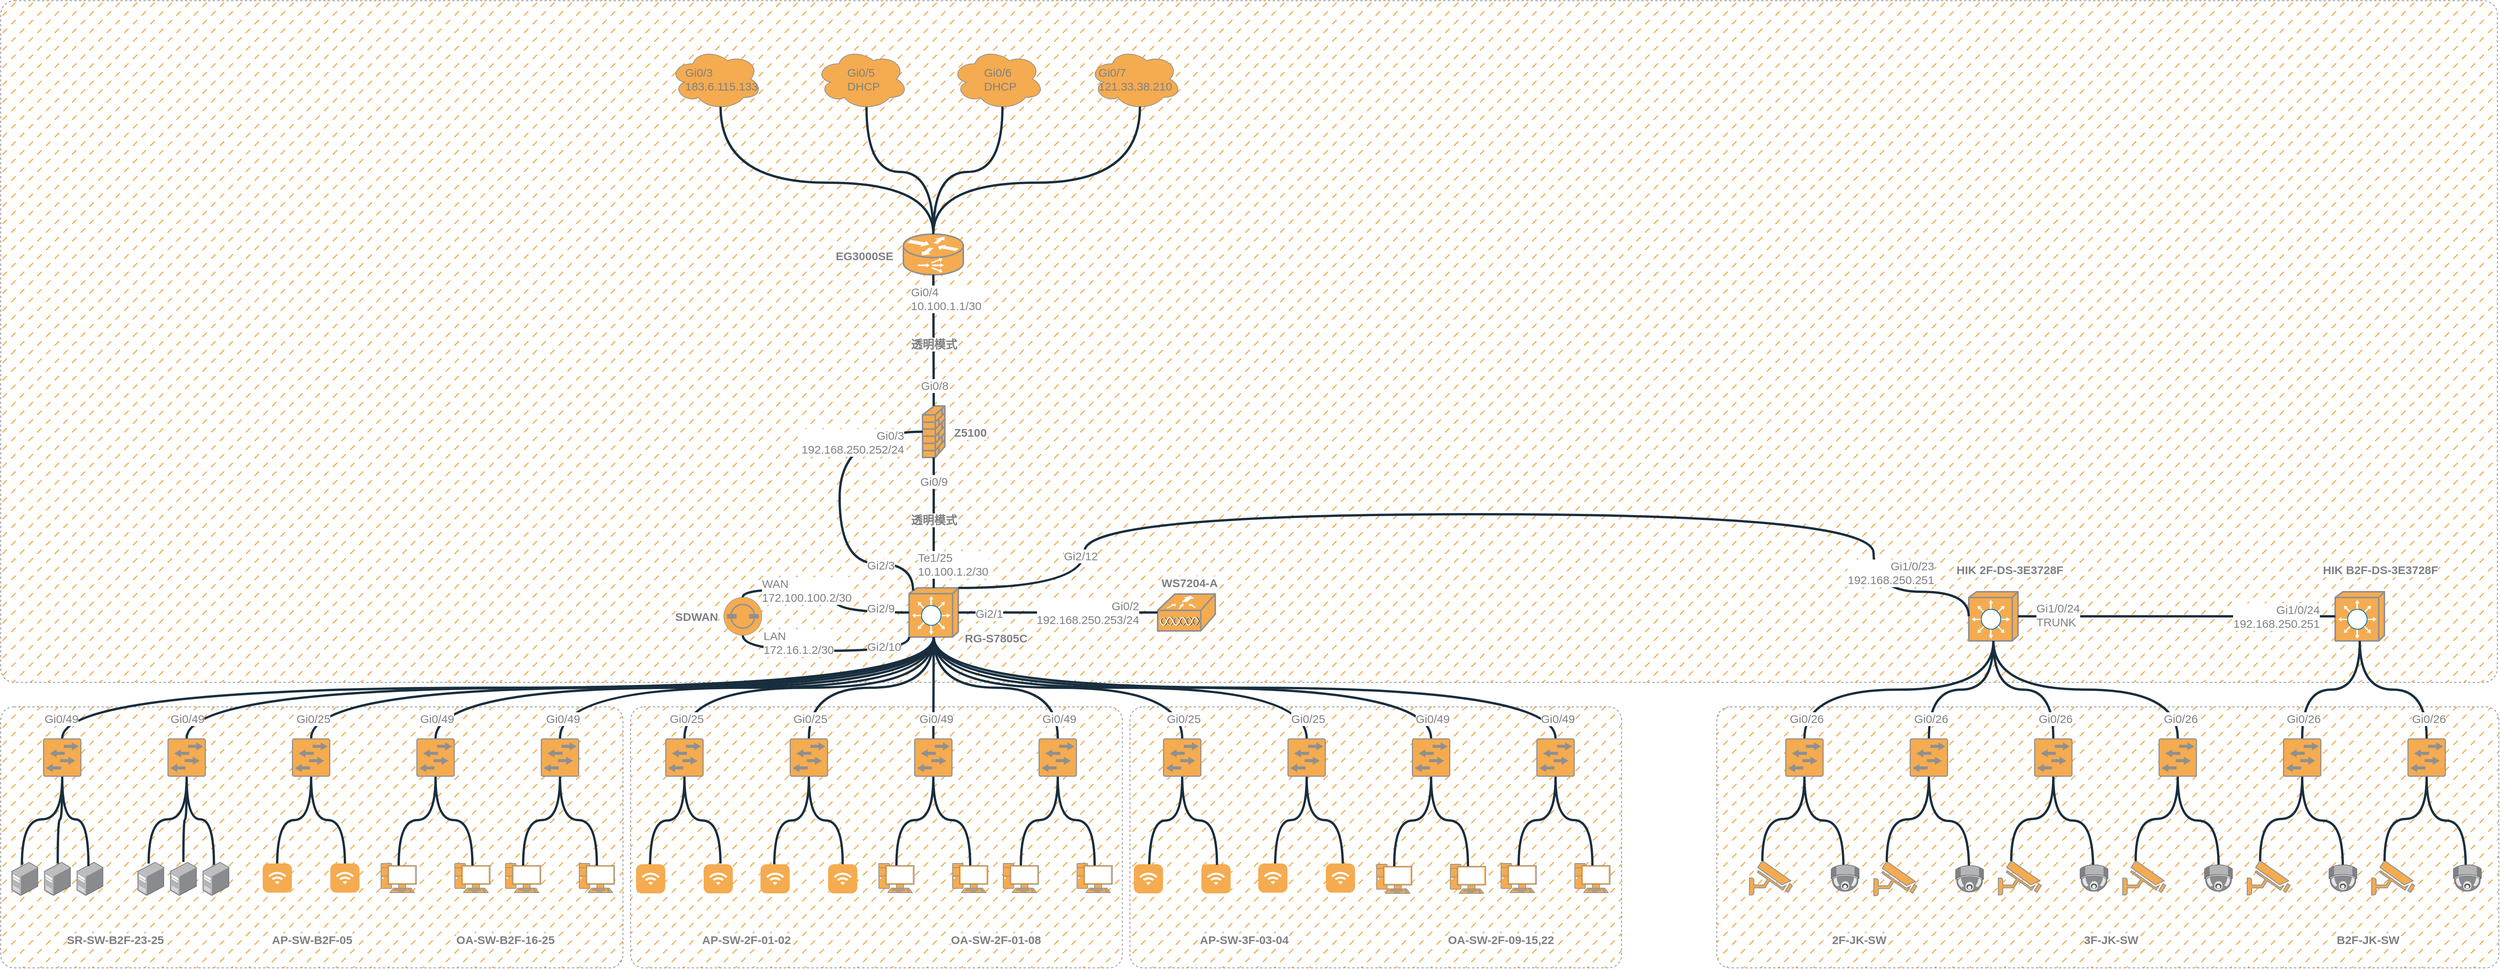 <mxfile version="24.8.1">
  <diagram name="Page-1" id="uferWkPT7eK2L2uZxs7O">
    <mxGraphModel dx="1760" dy="1877" grid="0" gridSize="10" guides="1" tooltips="1" connect="1" arrows="1" fold="1" page="0" pageScale="1" pageWidth="1100" pageHeight="850" background="none" math="0" shadow="0">
      <root>
        <mxCell id="0" />
        <mxCell id="1" style="" parent="0" />
        <mxCell id="CYkkbhiS0DSrqAUv-Aon-223" value="" style="rounded=1;whiteSpace=wrap;html=1;fontFamily=Helvetica;fontSize=11;labelBackgroundColor=none;arcSize=2;dashed=1;fillStyle=dashed;fillColor=#F5AB50;strokeColor=#909090;fontColor=#1A1A1A;" parent="1" vertex="1">
          <mxGeometry x="28" y="-674" width="3250" height="888" as="geometry" />
        </mxCell>
        <mxCell id="CYkkbhiS0DSrqAUv-Aon-225" value="" style="rounded=1;whiteSpace=wrap;html=1;fontFamily=Helvetica;fontSize=11;labelBackgroundColor=none;arcSize=5;dashed=1;fillStyle=dashed;fillColor=#F5AB50;strokeColor=#909090;fontColor=#1A1A1A;" parent="1" vertex="1">
          <mxGeometry x="28" y="246" width="810" height="340" as="geometry" />
        </mxCell>
        <mxCell id="CYkkbhiS0DSrqAUv-Aon-514" value="" style="rounded=1;whiteSpace=wrap;html=1;fontFamily=Helvetica;fontSize=11;labelBackgroundColor=none;arcSize=5;dashed=1;fillStyle=dashed;fillColor=#F5AB50;strokeColor=#909090;fontColor=#1A1A1A;" parent="1" vertex="1">
          <mxGeometry x="848" y="246" width="640" height="340" as="geometry" />
        </mxCell>
        <mxCell id="CYkkbhiS0DSrqAUv-Aon-515" value="" style="rounded=1;whiteSpace=wrap;html=1;fontFamily=Helvetica;fontSize=11;labelBackgroundColor=none;arcSize=5;dashed=1;fillStyle=dashed;fillColor=#F5AB50;strokeColor=#909090;fontColor=#1A1A1A;" parent="1" vertex="1">
          <mxGeometry x="1498" y="246" width="640" height="340" as="geometry" />
        </mxCell>
        <mxCell id="CYkkbhiS0DSrqAUv-Aon-516" value="" style="rounded=1;whiteSpace=wrap;html=1;fontFamily=Helvetica;fontSize=11;labelBackgroundColor=none;arcSize=5;dashed=1;fillStyle=dashed;fillColor=#F5AB50;strokeColor=#909090;fontColor=#1A1A1A;" parent="1" vertex="1">
          <mxGeometry x="2262" y="246" width="1018" height="340" as="geometry" />
        </mxCell>
        <mxCell id="9GZUrrSOMpWSvkTZttJG-399" value="设备" parent="0" />
        <mxCell id="suRE_rHokEg1OIpaxFs9-161" value="" style="shape=mxgraph.cisco.routers.content_service_router;html=1;pointerEvents=1;dashed=0;fillColor=#F5AB50;strokeColor=#909090;strokeWidth=2;verticalLabelPosition=bottom;verticalAlign=top;align=center;outlineConnect=0;fontFamily=Helvetica;fontSize=11;fontColor=#1A1A1A;labelBackgroundColor=none;" parent="9GZUrrSOMpWSvkTZttJG-399" vertex="1">
          <mxGeometry x="1203" y="-370" width="78" height="53" as="geometry" />
        </mxCell>
        <mxCell id="suRE_rHokEg1OIpaxFs9-162" value="" style="shape=mxgraph.cisco.security.firewall;html=1;pointerEvents=1;dashed=0;fillColor=#F5AB50;strokeColor=#909090;strokeWidth=2;verticalLabelPosition=bottom;verticalAlign=top;align=center;outlineConnect=0;fontFamily=Helvetica;fontSize=11;fontColor=#1A1A1A;labelBackgroundColor=none;" parent="9GZUrrSOMpWSvkTZttJG-399" vertex="1">
          <mxGeometry x="1228" y="-146" width="29" height="67" as="geometry" />
        </mxCell>
        <mxCell id="suRE_rHokEg1OIpaxFs9-165" value="" style="shape=mxgraph.cisco.switches.layer_3_switch;html=1;pointerEvents=1;dashed=0;fillColor=#F5AB50;strokeColor=#909090;strokeWidth=2;verticalLabelPosition=bottom;verticalAlign=top;align=center;outlineConnect=0;fontFamily=Helvetica;fontSize=11;fontColor=#1A1A1A;labelBackgroundColor=none;" parent="9GZUrrSOMpWSvkTZttJG-399" vertex="1">
          <mxGeometry x="1210.5" y="91" width="64" height="64" as="geometry" />
        </mxCell>
        <mxCell id="suRE_rHokEg1OIpaxFs9-176" value="" style="shape=mxgraph.cisco.wireless.wlan_controller;html=1;pointerEvents=1;dashed=0;fillColor=#F5AB50;strokeColor=#909090;strokeWidth=2;verticalLabelPosition=bottom;verticalAlign=top;align=center;outlineConnect=0;fontFamily=Helvetica;fontSize=11;fontColor=#1A1A1A;labelBackgroundColor=none;" parent="9GZUrrSOMpWSvkTZttJG-399" vertex="1">
          <mxGeometry x="1534" y="99" width="75" height="48" as="geometry" />
        </mxCell>
        <mxCell id="suRE_rHokEg1OIpaxFs9-194" value="" style="ellipse;shape=cloud;whiteSpace=wrap;html=1;fontFamily=Helvetica;fontSize=11;fontColor=#1A1A1A;labelBackgroundColor=none;fillColor=#F5AB50;strokeColor=#909090;" parent="9GZUrrSOMpWSvkTZttJG-399" vertex="1">
          <mxGeometry x="1445" y="-612" width="120" height="80" as="geometry" />
        </mxCell>
        <mxCell id="suRE_rHokEg1OIpaxFs9-336" value="" style="shape=mxgraph.cisco.switches.layer_3_switch;html=1;pointerEvents=1;dashed=0;fillColor=#F5AB50;strokeColor=#909090;strokeWidth=2;verticalLabelPosition=bottom;verticalAlign=top;align=center;outlineConnect=0;fontFamily=Helvetica;fontSize=11;fontColor=#1A1A1A;labelBackgroundColor=none;" parent="9GZUrrSOMpWSvkTZttJG-399" vertex="1">
          <mxGeometry x="2590" y="96" width="64" height="64" as="geometry" />
        </mxCell>
        <mxCell id="CYkkbhiS0DSrqAUv-Aon-280" style="edgeStyle=orthogonalEdgeStyle;shape=connector;curved=1;rounded=1;orthogonalLoop=1;jettySize=auto;html=1;exitX=0.5;exitY=0;exitDx=0;exitDy=0;exitPerimeter=0;strokeColor=#182E3E;strokeWidth=3;align=center;verticalAlign=middle;fontFamily=Helvetica;fontSize=11;fontColor=default;labelBackgroundColor=none;endArrow=none;endFill=0;" parent="9GZUrrSOMpWSvkTZttJG-399" source="CYkkbhiS0DSrqAUv-Aon-2" target="suRE_rHokEg1OIpaxFs9-165" edge="1">
          <mxGeometry relative="1" as="geometry">
            <Array as="points">
              <mxPoint x="994" y="93" />
              <mxPoint x="1115" y="93" />
              <mxPoint x="1115" y="123" />
            </Array>
          </mxGeometry>
        </mxCell>
        <mxCell id="CYkkbhiS0DSrqAUv-Aon-281" style="edgeStyle=orthogonalEdgeStyle;shape=connector;curved=1;rounded=1;orthogonalLoop=1;jettySize=auto;html=1;exitX=0.5;exitY=1;exitDx=0;exitDy=0;exitPerimeter=0;strokeColor=#182E3E;strokeWidth=3;align=center;verticalAlign=middle;fontFamily=Helvetica;fontSize=11;fontColor=default;labelBackgroundColor=none;endArrow=none;endFill=0;entryX=0;entryY=1;entryDx=0;entryDy=0;entryPerimeter=0;" parent="9GZUrrSOMpWSvkTZttJG-399" source="CYkkbhiS0DSrqAUv-Aon-2" target="suRE_rHokEg1OIpaxFs9-165" edge="1">
          <mxGeometry relative="1" as="geometry" />
        </mxCell>
        <mxCell id="CYkkbhiS0DSrqAUv-Aon-2" value="" style="points=[[0.5,0,0],[1,0.5,0],[0.5,1,0],[0,0.5,0],[0.145,0.145,0],[0.856,0.145,0],[0.855,0.856,0],[0.145,0.855,0]];verticalLabelPosition=bottom;html=1;verticalAlign=top;aspect=fixed;align=center;pointerEvents=1;shape=mxgraph.cisco19.rect;prIcon=vbond;fillColor=#F5AB50;strokeColor=#909090;rotation=0;labelBackgroundColor=none;fontColor=#1A1A1A;" parent="9GZUrrSOMpWSvkTZttJG-399" vertex="1">
          <mxGeometry x="969" y="103" width="50" height="50" as="geometry" />
        </mxCell>
        <mxCell id="CYkkbhiS0DSrqAUv-Aon-22" style="edgeStyle=orthogonalEdgeStyle;shape=connector;curved=0;rounded=1;orthogonalLoop=1;jettySize=auto;html=1;exitX=0.5;exitY=1;exitDx=0;exitDy=0;strokeColor=#182E3E;strokeWidth=3;align=center;verticalAlign=middle;fontFamily=Helvetica;fontSize=11;fontColor=default;labelBackgroundColor=none;endArrow=none;endFill=0;" parent="9GZUrrSOMpWSvkTZttJG-399" edge="1">
          <mxGeometry relative="1" as="geometry">
            <mxPoint x="1077.71" y="109" as="sourcePoint" />
            <mxPoint x="1077.71" y="109" as="targetPoint" />
          </mxGeometry>
        </mxCell>
        <mxCell id="CYkkbhiS0DSrqAUv-Aon-24" value="" style="ellipse;shape=cloud;whiteSpace=wrap;html=1;fontFamily=Helvetica;fontSize=11;fontColor=#1A1A1A;labelBackgroundColor=none;fillColor=#F5AB50;strokeColor=#909090;" parent="9GZUrrSOMpWSvkTZttJG-399" vertex="1">
          <mxGeometry x="899" y="-612" width="120" height="80" as="geometry" />
        </mxCell>
        <mxCell id="CYkkbhiS0DSrqAUv-Aon-25" value="" style="ellipse;shape=cloud;whiteSpace=wrap;html=1;fontFamily=Helvetica;fontSize=11;fontColor=#1A1A1A;labelBackgroundColor=none;fillColor=#F5AB50;strokeColor=#909090;" parent="9GZUrrSOMpWSvkTZttJG-399" vertex="1">
          <mxGeometry x="1266" y="-612" width="120" height="80" as="geometry" />
        </mxCell>
        <mxCell id="CYkkbhiS0DSrqAUv-Aon-272" style="edgeStyle=orthogonalEdgeStyle;shape=connector;curved=1;rounded=1;orthogonalLoop=1;jettySize=auto;html=1;exitX=0.55;exitY=0.95;exitDx=0;exitDy=0;exitPerimeter=0;strokeColor=#182E3E;strokeWidth=3;align=center;verticalAlign=middle;fontFamily=Helvetica;fontSize=11;fontColor=default;labelBackgroundColor=none;endArrow=none;endFill=0;" parent="9GZUrrSOMpWSvkTZttJG-399" source="CYkkbhiS0DSrqAUv-Aon-28" target="suRE_rHokEg1OIpaxFs9-161" edge="1">
          <mxGeometry relative="1" as="geometry" />
        </mxCell>
        <mxCell id="CYkkbhiS0DSrqAUv-Aon-28" value="" style="ellipse;shape=cloud;whiteSpace=wrap;html=1;fontFamily=Helvetica;fontSize=11;fontColor=#1A1A1A;labelBackgroundColor=none;fillColor=#F5AB50;strokeColor=#909090;" parent="9GZUrrSOMpWSvkTZttJG-399" vertex="1">
          <mxGeometry x="1089" y="-612" width="120" height="80" as="geometry" />
        </mxCell>
        <mxCell id="CYkkbhiS0DSrqAUv-Aon-273" style="edgeStyle=orthogonalEdgeStyle;shape=connector;curved=1;rounded=1;orthogonalLoop=1;jettySize=auto;html=1;exitX=0.55;exitY=0.95;exitDx=0;exitDy=0;exitPerimeter=0;entryX=0.5;entryY=0;entryDx=0;entryDy=0;entryPerimeter=0;strokeColor=#182E3E;strokeWidth=3;align=center;verticalAlign=middle;fontFamily=Helvetica;fontSize=11;fontColor=default;labelBackgroundColor=none;endArrow=none;endFill=0;" parent="9GZUrrSOMpWSvkTZttJG-399" source="CYkkbhiS0DSrqAUv-Aon-25" target="suRE_rHokEg1OIpaxFs9-161" edge="1">
          <mxGeometry relative="1" as="geometry" />
        </mxCell>
        <mxCell id="CYkkbhiS0DSrqAUv-Aon-274" style="edgeStyle=orthogonalEdgeStyle;shape=connector;curved=1;rounded=1;orthogonalLoop=1;jettySize=auto;html=1;exitX=0.55;exitY=0.95;exitDx=0;exitDy=0;exitPerimeter=0;entryX=0.5;entryY=0;entryDx=0;entryDy=0;entryPerimeter=0;strokeColor=#182E3E;strokeWidth=3;align=center;verticalAlign=middle;fontFamily=Helvetica;fontSize=11;fontColor=default;labelBackgroundColor=none;endArrow=none;endFill=0;" parent="9GZUrrSOMpWSvkTZttJG-399" source="CYkkbhiS0DSrqAUv-Aon-24" target="suRE_rHokEg1OIpaxFs9-161" edge="1">
          <mxGeometry relative="1" as="geometry">
            <Array as="points">
              <mxPoint x="965" y="-437" />
              <mxPoint x="1242" y="-437" />
            </Array>
          </mxGeometry>
        </mxCell>
        <mxCell id="CYkkbhiS0DSrqAUv-Aon-275" style="edgeStyle=orthogonalEdgeStyle;shape=connector;curved=1;rounded=1;orthogonalLoop=1;jettySize=auto;html=1;exitX=0.55;exitY=0.95;exitDx=0;exitDy=0;exitPerimeter=0;entryX=0.5;entryY=0;entryDx=0;entryDy=0;entryPerimeter=0;strokeColor=#182E3E;strokeWidth=3;align=center;verticalAlign=middle;fontFamily=Helvetica;fontSize=11;fontColor=default;labelBackgroundColor=none;endArrow=none;endFill=0;" parent="9GZUrrSOMpWSvkTZttJG-399" source="suRE_rHokEg1OIpaxFs9-194" target="suRE_rHokEg1OIpaxFs9-161" edge="1">
          <mxGeometry relative="1" as="geometry">
            <Array as="points">
              <mxPoint x="1511" y="-437" />
              <mxPoint x="1242" y="-437" />
            </Array>
          </mxGeometry>
        </mxCell>
        <mxCell id="CYkkbhiS0DSrqAUv-Aon-283" style="edgeStyle=orthogonalEdgeStyle;shape=connector;curved=1;rounded=1;orthogonalLoop=1;jettySize=auto;html=1;exitX=0;exitY=0.5;exitDx=0;exitDy=0;exitPerimeter=0;entryX=0.08;entryY=0.05;entryDx=0;entryDy=0;entryPerimeter=0;strokeColor=#182E3E;strokeWidth=3;align=center;verticalAlign=middle;fontFamily=Helvetica;fontSize=11;fontColor=default;labelBackgroundColor=none;endArrow=none;endFill=0;" parent="9GZUrrSOMpWSvkTZttJG-399" source="suRE_rHokEg1OIpaxFs9-162" target="suRE_rHokEg1OIpaxFs9-165" edge="1">
          <mxGeometry relative="1" as="geometry">
            <Array as="points">
              <mxPoint x="1120" y="-112" />
              <mxPoint x="1120" y="59" />
              <mxPoint x="1216" y="59" />
            </Array>
          </mxGeometry>
        </mxCell>
        <mxCell id="CYkkbhiS0DSrqAUv-Aon-294" value="" style="points=[[0.015,0.015,0],[0.985,0.015,0],[0.985,0.985,0],[0.015,0.985,0],[0.25,0,0],[0.5,0,0],[0.75,0,0],[1,0.25,0],[1,0.5,0],[1,0.75,0],[0.75,1,0],[0.5,1,0],[0.25,1,0],[0,0.75,0],[0,0.5,0],[0,0.25,0]];verticalLabelPosition=bottom;html=1;verticalAlign=top;aspect=fixed;align=center;pointerEvents=1;shape=mxgraph.cisco19.rect;prIcon=l2_switch;fillColor=#F5AB50;strokeColor=#909090;fontFamily=Helvetica;fontSize=11;fontColor=#1A1A1A;labelBackgroundColor=none;" parent="9GZUrrSOMpWSvkTZttJG-399" vertex="1">
          <mxGeometry x="1217" y="287" width="50" height="50" as="geometry" />
        </mxCell>
        <mxCell id="CYkkbhiS0DSrqAUv-Aon-332" value="" style="group;labelBackgroundColor=none;fontColor=#1A1A1A;" parent="9GZUrrSOMpWSvkTZttJG-399" vertex="1" connectable="0">
          <mxGeometry x="42" y="448" width="119.42" height="44" as="geometry" />
        </mxCell>
        <mxCell id="CYkkbhiS0DSrqAUv-Aon-326" value="" style="image;points=[];aspect=fixed;html=1;align=center;shadow=0;dashed=0;image=img/lib/allied_telesis/computer_and_terminals/Server_Desktop.svg;fontFamily=Helvetica;fontSize=11;fontColor=#1A1A1A;labelBackgroundColor=none;fillColor=#F5AB50;strokeColor=#909090;" parent="CYkkbhiS0DSrqAUv-Aon-332" vertex="1">
          <mxGeometry x="42.36" width="34.71" height="44" as="geometry" />
        </mxCell>
        <mxCell id="CYkkbhiS0DSrqAUv-Aon-327" value="" style="image;points=[];aspect=fixed;html=1;align=center;shadow=0;dashed=0;image=img/lib/allied_telesis/computer_and_terminals/Server_Desktop.svg;fontFamily=Helvetica;fontSize=11;fontColor=#1A1A1A;labelBackgroundColor=none;fillColor=#F5AB50;strokeColor=#909090;" parent="CYkkbhiS0DSrqAUv-Aon-332" vertex="1">
          <mxGeometry width="34.71" height="44" as="geometry" />
        </mxCell>
        <mxCell id="CYkkbhiS0DSrqAUv-Aon-328" value="" style="image;points=[];aspect=fixed;html=1;align=center;shadow=0;dashed=0;image=img/lib/allied_telesis/computer_and_terminals/Server_Desktop.svg;fontFamily=Helvetica;fontSize=11;fontColor=#1A1A1A;labelBackgroundColor=none;fillColor=#F5AB50;strokeColor=#909090;" parent="CYkkbhiS0DSrqAUv-Aon-332" vertex="1">
          <mxGeometry x="84.71" width="34.71" height="44" as="geometry" />
        </mxCell>
        <mxCell id="CYkkbhiS0DSrqAUv-Aon-346" value="" style="fontColor=#1A1A1A;verticalAlign=top;verticalLabelPosition=bottom;labelPosition=center;align=center;html=1;outlineConnect=0;fillColor=#F5AB50;strokeColor=#909090;gradientDirection=north;strokeWidth=2;shape=mxgraph.networks.pc;fontFamily=Helvetica;fontSize=11;labelBackgroundColor=none;" parent="9GZUrrSOMpWSvkTZttJG-399" vertex="1">
          <mxGeometry x="523" y="450" width="46" height="38" as="geometry" />
        </mxCell>
        <mxCell id="CYkkbhiS0DSrqAUv-Aon-347" value="" style="fontColor=#1A1A1A;verticalAlign=top;verticalLabelPosition=bottom;labelPosition=center;align=center;html=1;outlineConnect=0;fillColor=#F5AB50;strokeColor=#909090;gradientDirection=north;strokeWidth=2;shape=mxgraph.networks.pc;fontFamily=Helvetica;fontSize=11;labelBackgroundColor=none;" parent="9GZUrrSOMpWSvkTZttJG-399" vertex="1">
          <mxGeometry x="619" y="450" width="46" height="38" as="geometry" />
        </mxCell>
        <mxCell id="CYkkbhiS0DSrqAUv-Aon-416" style="edgeStyle=orthogonalEdgeStyle;shape=connector;curved=1;rounded=1;orthogonalLoop=1;jettySize=auto;html=1;exitX=0.5;exitY=1;exitDx=0;exitDy=0;exitPerimeter=0;strokeColor=#182E3E;strokeWidth=3;align=center;verticalAlign=middle;fontFamily=Helvetica;fontSize=11;fontColor=default;labelBackgroundColor=none;endArrow=none;endFill=0;" parent="9GZUrrSOMpWSvkTZttJG-399" source="CYkkbhiS0DSrqAUv-Aon-365" target="CYkkbhiS0DSrqAUv-Aon-400" edge="1">
          <mxGeometry relative="1" as="geometry" />
        </mxCell>
        <mxCell id="CYkkbhiS0DSrqAUv-Aon-365" value="" style="points=[[0.015,0.015,0],[0.985,0.015,0],[0.985,0.985,0],[0.015,0.985,0],[0.25,0,0],[0.5,0,0],[0.75,0,0],[1,0.25,0],[1,0.5,0],[1,0.75,0],[0.75,1,0],[0.5,1,0],[0.25,1,0],[0,0.75,0],[0,0.5,0],[0,0.25,0]];verticalLabelPosition=bottom;html=1;verticalAlign=top;aspect=fixed;align=center;pointerEvents=1;shape=mxgraph.cisco19.rect;prIcon=l2_switch;fillColor=#F5AB50;strokeColor=#909090;fontFamily=Helvetica;fontSize=11;fontColor=#1A1A1A;labelBackgroundColor=none;" parent="9GZUrrSOMpWSvkTZttJG-399" vertex="1">
          <mxGeometry x="1055" y="287" width="50" height="50" as="geometry" />
        </mxCell>
        <mxCell id="CYkkbhiS0DSrqAUv-Aon-366" value="" style="points=[[0.015,0.015,0],[0.985,0.015,0],[0.985,0.985,0],[0.015,0.985,0],[0.25,0,0],[0.5,0,0],[0.75,0,0],[1,0.25,0],[1,0.5,0],[1,0.75,0],[0.75,1,0],[0.5,1,0],[0.25,1,0],[0,0.75,0],[0,0.5,0],[0,0.25,0]];verticalLabelPosition=bottom;html=1;verticalAlign=top;aspect=fixed;align=center;pointerEvents=1;shape=mxgraph.cisco19.rect;prIcon=l2_switch;fillColor=#F5AB50;strokeColor=#909090;fontFamily=Helvetica;fontSize=11;fontColor=#1A1A1A;labelBackgroundColor=none;" parent="9GZUrrSOMpWSvkTZttJG-399" vertex="1">
          <mxGeometry x="893" y="287" width="50" height="50" as="geometry" />
        </mxCell>
        <mxCell id="CYkkbhiS0DSrqAUv-Aon-367" value="" style="points=[[0.015,0.015,0],[0.985,0.015,0],[0.985,0.985,0],[0.015,0.985,0],[0.25,0,0],[0.5,0,0],[0.75,0,0],[1,0.25,0],[1,0.5,0],[1,0.75,0],[0.75,1,0],[0.5,1,0],[0.25,1,0],[0,0.75,0],[0,0.5,0],[0,0.25,0]];verticalLabelPosition=bottom;html=1;verticalAlign=top;aspect=fixed;align=center;pointerEvents=1;shape=mxgraph.cisco19.rect;prIcon=l2_switch;fillColor=#F5AB50;strokeColor=#909090;fontFamily=Helvetica;fontSize=11;fontColor=#1A1A1A;labelBackgroundColor=none;" parent="9GZUrrSOMpWSvkTZttJG-399" vertex="1">
          <mxGeometry x="731" y="287" width="50" height="50" as="geometry" />
        </mxCell>
        <mxCell id="CYkkbhiS0DSrqAUv-Aon-368" value="" style="points=[[0.015,0.015,0],[0.985,0.015,0],[0.985,0.985,0],[0.015,0.985,0],[0.25,0,0],[0.5,0,0],[0.75,0,0],[1,0.25,0],[1,0.5,0],[1,0.75,0],[0.75,1,0],[0.5,1,0],[0.25,1,0],[0,0.75,0],[0,0.5,0],[0,0.25,0]];verticalLabelPosition=bottom;html=1;verticalAlign=top;aspect=fixed;align=center;pointerEvents=1;shape=mxgraph.cisco19.rect;prIcon=l2_switch;fillColor=#F5AB50;strokeColor=#909090;fontFamily=Helvetica;fontSize=11;fontColor=#1A1A1A;labelBackgroundColor=none;" parent="9GZUrrSOMpWSvkTZttJG-399" vertex="1">
          <mxGeometry x="569" y="287" width="50" height="50" as="geometry" />
        </mxCell>
        <mxCell id="CYkkbhiS0DSrqAUv-Aon-369" value="" style="points=[[0.015,0.015,0],[0.985,0.015,0],[0.985,0.985,0],[0.015,0.985,0],[0.25,0,0],[0.5,0,0],[0.75,0,0],[1,0.25,0],[1,0.5,0],[1,0.75,0],[0.75,1,0],[0.5,1,0],[0.25,1,0],[0,0.75,0],[0,0.5,0],[0,0.25,0]];verticalLabelPosition=bottom;html=1;verticalAlign=top;aspect=fixed;align=center;pointerEvents=1;shape=mxgraph.cisco19.rect;prIcon=l2_switch;fillColor=#F5AB50;strokeColor=#909090;fontFamily=Helvetica;fontSize=11;fontColor=#1A1A1A;labelBackgroundColor=none;" parent="9GZUrrSOMpWSvkTZttJG-399" vertex="1">
          <mxGeometry x="407" y="287" width="50" height="50" as="geometry" />
        </mxCell>
        <mxCell id="CYkkbhiS0DSrqAUv-Aon-388" style="edgeStyle=orthogonalEdgeStyle;shape=connector;curved=1;rounded=1;orthogonalLoop=1;jettySize=auto;html=1;exitX=0.5;exitY=1;exitDx=0;exitDy=0;exitPerimeter=0;strokeColor=#182E3E;strokeWidth=3;align=center;verticalAlign=middle;fontFamily=Helvetica;fontSize=11;fontColor=default;labelBackgroundColor=none;endArrow=none;endFill=0;" parent="9GZUrrSOMpWSvkTZttJG-399" source="CYkkbhiS0DSrqAUv-Aon-370" target="CYkkbhiS0DSrqAUv-Aon-375" edge="1">
          <mxGeometry relative="1" as="geometry" />
        </mxCell>
        <mxCell id="CYkkbhiS0DSrqAUv-Aon-370" value="" style="points=[[0.015,0.015,0],[0.985,0.015,0],[0.985,0.985,0],[0.015,0.985,0],[0.25,0,0],[0.5,0,0],[0.75,0,0],[1,0.25,0],[1,0.5,0],[1,0.75,0],[0.75,1,0],[0.5,1,0],[0.25,1,0],[0,0.75,0],[0,0.5,0],[0,0.25,0]];verticalLabelPosition=bottom;html=1;verticalAlign=top;aspect=fixed;align=center;pointerEvents=1;shape=mxgraph.cisco19.rect;prIcon=l2_switch;fillColor=#F5AB50;strokeColor=#909090;fontFamily=Helvetica;fontSize=11;fontColor=#1A1A1A;labelBackgroundColor=none;" parent="9GZUrrSOMpWSvkTZttJG-399" vertex="1">
          <mxGeometry x="245" y="287" width="50" height="50" as="geometry" />
        </mxCell>
        <mxCell id="CYkkbhiS0DSrqAUv-Aon-371" value="" style="points=[[0.015,0.015,0],[0.985,0.015,0],[0.985,0.985,0],[0.015,0.985,0],[0.25,0,0],[0.5,0,0],[0.75,0,0],[1,0.25,0],[1,0.5,0],[1,0.75,0],[0.75,1,0],[0.5,1,0],[0.25,1,0],[0,0.75,0],[0,0.5,0],[0,0.25,0]];verticalLabelPosition=bottom;html=1;verticalAlign=top;aspect=fixed;align=center;pointerEvents=1;shape=mxgraph.cisco19.rect;prIcon=l2_switch;fillColor=#F5AB50;strokeColor=#909090;fontFamily=Helvetica;fontSize=11;fontColor=#1A1A1A;labelBackgroundColor=none;" parent="9GZUrrSOMpWSvkTZttJG-399" vertex="1">
          <mxGeometry x="83" y="287" width="50" height="50" as="geometry" />
        </mxCell>
        <mxCell id="CYkkbhiS0DSrqAUv-Aon-372" value="" style="fontColor=#1A1A1A;verticalAlign=top;verticalLabelPosition=bottom;labelPosition=center;align=center;html=1;outlineConnect=0;fillColor=#F5AB50;strokeColor=#909090;gradientDirection=north;strokeWidth=2;shape=mxgraph.networks.pc;fontFamily=Helvetica;fontSize=11;labelBackgroundColor=none;" parent="9GZUrrSOMpWSvkTZttJG-399" vertex="1">
          <mxGeometry x="685" y="450" width="46" height="38" as="geometry" />
        </mxCell>
        <mxCell id="CYkkbhiS0DSrqAUv-Aon-373" value="" style="fontColor=#1A1A1A;verticalAlign=top;verticalLabelPosition=bottom;labelPosition=center;align=center;html=1;outlineConnect=0;fillColor=#F5AB50;strokeColor=#909090;gradientDirection=north;strokeWidth=2;shape=mxgraph.networks.pc;fontFamily=Helvetica;fontSize=11;labelBackgroundColor=none;" parent="9GZUrrSOMpWSvkTZttJG-399" vertex="1">
          <mxGeometry x="781" y="450" width="46" height="38" as="geometry" />
        </mxCell>
        <mxCell id="CYkkbhiS0DSrqAUv-Aon-374" value="" style="group;labelBackgroundColor=none;fontColor=#1A1A1A;" parent="9GZUrrSOMpWSvkTZttJG-399" vertex="1" connectable="0">
          <mxGeometry x="206" y="448" width="119.42" height="44" as="geometry" />
        </mxCell>
        <mxCell id="CYkkbhiS0DSrqAUv-Aon-375" value="" style="image;points=[];aspect=fixed;html=1;align=center;shadow=0;dashed=0;image=img/lib/allied_telesis/computer_and_terminals/Server_Desktop.svg;fontFamily=Helvetica;fontSize=11;fontColor=#1A1A1A;labelBackgroundColor=none;fillColor=#F5AB50;strokeColor=#909090;" parent="CYkkbhiS0DSrqAUv-Aon-374" vertex="1">
          <mxGeometry x="42.36" width="34.71" height="44" as="geometry" />
        </mxCell>
        <mxCell id="CYkkbhiS0DSrqAUv-Aon-376" value="" style="image;points=[];aspect=fixed;html=1;align=center;shadow=0;dashed=0;image=img/lib/allied_telesis/computer_and_terminals/Server_Desktop.svg;fontFamily=Helvetica;fontSize=11;fontColor=#1A1A1A;labelBackgroundColor=none;fillColor=#F5AB50;strokeColor=#909090;" parent="CYkkbhiS0DSrqAUv-Aon-374" vertex="1">
          <mxGeometry width="34.71" height="44" as="geometry" />
        </mxCell>
        <mxCell id="CYkkbhiS0DSrqAUv-Aon-377" value="" style="image;points=[];aspect=fixed;html=1;align=center;shadow=0;dashed=0;image=img/lib/allied_telesis/computer_and_terminals/Server_Desktop.svg;fontFamily=Helvetica;fontSize=11;fontColor=#1A1A1A;labelBackgroundColor=none;fillColor=#F5AB50;strokeColor=#909090;" parent="CYkkbhiS0DSrqAUv-Aon-374" vertex="1">
          <mxGeometry x="84.71" width="34.71" height="44" as="geometry" />
        </mxCell>
        <mxCell id="CYkkbhiS0DSrqAUv-Aon-378" value="" style="points=[[0.015,0.015,0],[0.985,0.015,0],[0.985,0.985,0],[0.015,0.985,0],[0.25,0,0],[0.5,0,0],[0.75,0,0],[1,0.25,0],[1,0.5,0],[1,0.75,0],[0.75,1,0],[0.5,1,0],[0.25,1,0],[0,0.75,0],[0,0.5,0],[0,0.25,0]];verticalLabelPosition=bottom;html=1;verticalAlign=top;aspect=fixed;align=center;pointerEvents=1;shape=mxgraph.cisco19.rect;prIcon=l2_switch;fillColor=#F5AB50;strokeColor=#909090;fontFamily=Helvetica;fontSize=11;fontColor=#1A1A1A;labelBackgroundColor=none;" parent="9GZUrrSOMpWSvkTZttJG-399" vertex="1">
          <mxGeometry x="1379" y="287" width="50" height="50" as="geometry" />
        </mxCell>
        <mxCell id="CYkkbhiS0DSrqAUv-Aon-379" value="" style="points=[[0.015,0.015,0],[0.985,0.015,0],[0.985,0.985,0],[0.015,0.985,0],[0.25,0,0],[0.5,0,0],[0.75,0,0],[1,0.25,0],[1,0.5,0],[1,0.75,0],[0.75,1,0],[0.5,1,0],[0.25,1,0],[0,0.75,0],[0,0.5,0],[0,0.25,0]];verticalLabelPosition=bottom;html=1;verticalAlign=top;aspect=fixed;align=center;pointerEvents=1;shape=mxgraph.cisco19.rect;prIcon=l2_switch;fillColor=#F5AB50;strokeColor=#909090;fontFamily=Helvetica;fontSize=11;fontColor=#1A1A1A;labelBackgroundColor=none;" parent="9GZUrrSOMpWSvkTZttJG-399" vertex="1">
          <mxGeometry x="1541" y="287" width="50" height="50" as="geometry" />
        </mxCell>
        <mxCell id="CYkkbhiS0DSrqAUv-Aon-380" value="" style="points=[[0.015,0.015,0],[0.985,0.015,0],[0.985,0.985,0],[0.015,0.985,0],[0.25,0,0],[0.5,0,0],[0.75,0,0],[1,0.25,0],[1,0.5,0],[1,0.75,0],[0.75,1,0],[0.5,1,0],[0.25,1,0],[0,0.75,0],[0,0.5,0],[0,0.25,0]];verticalLabelPosition=bottom;html=1;verticalAlign=top;aspect=fixed;align=center;pointerEvents=1;shape=mxgraph.cisco19.rect;prIcon=l2_switch;fillColor=#F5AB50;strokeColor=#909090;fontFamily=Helvetica;fontSize=11;fontColor=#1A1A1A;labelBackgroundColor=none;" parent="9GZUrrSOMpWSvkTZttJG-399" vertex="1">
          <mxGeometry x="1703" y="287" width="50" height="50" as="geometry" />
        </mxCell>
        <mxCell id="CYkkbhiS0DSrqAUv-Aon-381" value="" style="points=[[0.015,0.015,0],[0.985,0.015,0],[0.985,0.985,0],[0.015,0.985,0],[0.25,0,0],[0.5,0,0],[0.75,0,0],[1,0.25,0],[1,0.5,0],[1,0.75,0],[0.75,1,0],[0.5,1,0],[0.25,1,0],[0,0.75,0],[0,0.5,0],[0,0.25,0]];verticalLabelPosition=bottom;html=1;verticalAlign=top;aspect=fixed;align=center;pointerEvents=1;shape=mxgraph.cisco19.rect;prIcon=l2_switch;fillColor=#F5AB50;strokeColor=#909090;fontFamily=Helvetica;fontSize=11;fontColor=#1A1A1A;labelBackgroundColor=none;" parent="9GZUrrSOMpWSvkTZttJG-399" vertex="1">
          <mxGeometry x="1865" y="287" width="50" height="50" as="geometry" />
        </mxCell>
        <mxCell id="CYkkbhiS0DSrqAUv-Aon-382" value="" style="points=[[0.015,0.015,0],[0.985,0.015,0],[0.985,0.985,0],[0.015,0.985,0],[0.25,0,0],[0.5,0,0],[0.75,0,0],[1,0.25,0],[1,0.5,0],[1,0.75,0],[0.75,1,0],[0.5,1,0],[0.25,1,0],[0,0.75,0],[0,0.5,0],[0,0.25,0]];verticalLabelPosition=bottom;html=1;verticalAlign=top;aspect=fixed;align=center;pointerEvents=1;shape=mxgraph.cisco19.rect;prIcon=l2_switch;fillColor=#F5AB50;strokeColor=#909090;fontFamily=Helvetica;fontSize=11;fontColor=#1A1A1A;labelBackgroundColor=none;" parent="9GZUrrSOMpWSvkTZttJG-399" vertex="1">
          <mxGeometry x="2027" y="287" width="50" height="50" as="geometry" />
        </mxCell>
        <mxCell id="CYkkbhiS0DSrqAUv-Aon-384" value="" style="points=[[0.015,0.015,0],[0.985,0.015,0],[0.985,0.985,0],[0.015,0.985,0],[0.25,0,0],[0.5,0,0],[0.75,0,0],[1,0.25,0],[1,0.5,0],[1,0.75,0],[0.75,1,0],[0.5,1,0],[0.25,1,0],[0,0.75,0],[0,0.5,0],[0,0.25,0]];verticalLabelPosition=bottom;html=1;verticalAlign=top;aspect=fixed;align=center;pointerEvents=1;shape=mxgraph.cisco19.rect;prIcon=l2_switch;fillColor=#F5AB50;strokeColor=#909090;fontFamily=Helvetica;fontSize=11;fontColor=#1A1A1A;labelBackgroundColor=none;" parent="9GZUrrSOMpWSvkTZttJG-399" vertex="1">
          <mxGeometry x="2351" y="287" width="50" height="50" as="geometry" />
        </mxCell>
        <mxCell id="CYkkbhiS0DSrqAUv-Aon-385" style="edgeStyle=orthogonalEdgeStyle;shape=connector;curved=1;rounded=1;orthogonalLoop=1;jettySize=auto;html=1;exitX=0.5;exitY=1;exitDx=0;exitDy=0;exitPerimeter=0;entryX=0.513;entryY=0.049;entryDx=0;entryDy=0;entryPerimeter=0;strokeColor=#182E3E;strokeWidth=3;align=center;verticalAlign=middle;fontFamily=Helvetica;fontSize=11;fontColor=default;labelBackgroundColor=none;endArrow=none;endFill=0;" parent="9GZUrrSOMpWSvkTZttJG-399" source="CYkkbhiS0DSrqAUv-Aon-371" target="CYkkbhiS0DSrqAUv-Aon-326" edge="1">
          <mxGeometry relative="1" as="geometry" />
        </mxCell>
        <mxCell id="CYkkbhiS0DSrqAUv-Aon-386" style="edgeStyle=orthogonalEdgeStyle;shape=connector;curved=1;rounded=1;orthogonalLoop=1;jettySize=auto;html=1;exitX=0.5;exitY=1;exitDx=0;exitDy=0;exitPerimeter=0;entryX=0.389;entryY=0.087;entryDx=0;entryDy=0;entryPerimeter=0;strokeColor=#182E3E;strokeWidth=3;align=center;verticalAlign=middle;fontFamily=Helvetica;fontSize=11;fontColor=default;labelBackgroundColor=none;endArrow=none;endFill=0;" parent="9GZUrrSOMpWSvkTZttJG-399" source="CYkkbhiS0DSrqAUv-Aon-371" target="CYkkbhiS0DSrqAUv-Aon-327" edge="1">
          <mxGeometry relative="1" as="geometry" />
        </mxCell>
        <mxCell id="CYkkbhiS0DSrqAUv-Aon-387" style="edgeStyle=orthogonalEdgeStyle;shape=connector;curved=1;rounded=1;orthogonalLoop=1;jettySize=auto;html=1;exitX=0.5;exitY=1;exitDx=0;exitDy=0;exitPerimeter=0;entryX=0.445;entryY=0.125;entryDx=0;entryDy=0;entryPerimeter=0;strokeColor=#182E3E;strokeWidth=3;align=center;verticalAlign=middle;fontFamily=Helvetica;fontSize=11;fontColor=default;labelBackgroundColor=none;endArrow=none;endFill=0;" parent="9GZUrrSOMpWSvkTZttJG-399" source="CYkkbhiS0DSrqAUv-Aon-371" target="CYkkbhiS0DSrqAUv-Aon-328" edge="1">
          <mxGeometry relative="1" as="geometry" />
        </mxCell>
        <mxCell id="CYkkbhiS0DSrqAUv-Aon-389" style="edgeStyle=orthogonalEdgeStyle;shape=connector;curved=1;rounded=1;orthogonalLoop=1;jettySize=auto;html=1;exitX=0.5;exitY=1;exitDx=0;exitDy=0;exitPerimeter=0;entryX=0.418;entryY=0.049;entryDx=0;entryDy=0;entryPerimeter=0;strokeColor=#182E3E;strokeWidth=3;align=center;verticalAlign=middle;fontFamily=Helvetica;fontSize=11;fontColor=default;labelBackgroundColor=none;endArrow=none;endFill=0;" parent="9GZUrrSOMpWSvkTZttJG-399" source="CYkkbhiS0DSrqAUv-Aon-370" target="CYkkbhiS0DSrqAUv-Aon-376" edge="1">
          <mxGeometry relative="1" as="geometry" />
        </mxCell>
        <mxCell id="CYkkbhiS0DSrqAUv-Aon-390" style="edgeStyle=orthogonalEdgeStyle;shape=connector;curved=1;rounded=1;orthogonalLoop=1;jettySize=auto;html=1;exitX=0.5;exitY=1;exitDx=0;exitDy=0;exitPerimeter=0;entryX=0.426;entryY=0.087;entryDx=0;entryDy=0;entryPerimeter=0;strokeColor=#182E3E;strokeWidth=3;align=center;verticalAlign=middle;fontFamily=Helvetica;fontSize=11;fontColor=default;labelBackgroundColor=none;endArrow=none;endFill=0;" parent="9GZUrrSOMpWSvkTZttJG-399" source="CYkkbhiS0DSrqAUv-Aon-370" target="CYkkbhiS0DSrqAUv-Aon-377" edge="1">
          <mxGeometry relative="1" as="geometry" />
        </mxCell>
        <mxCell id="CYkkbhiS0DSrqAUv-Aon-391" style="edgeStyle=orthogonalEdgeStyle;shape=connector;curved=1;rounded=1;orthogonalLoop=1;jettySize=auto;html=1;exitX=0.5;exitY=1;exitDx=0;exitDy=0;exitPerimeter=0;entryX=0.494;entryY=0.092;entryDx=0;entryDy=0;entryPerimeter=0;strokeColor=#182E3E;strokeWidth=3;align=center;verticalAlign=middle;fontFamily=Helvetica;fontSize=11;fontColor=default;labelBackgroundColor=none;endArrow=none;endFill=0;" parent="9GZUrrSOMpWSvkTZttJG-399" source="CYkkbhiS0DSrqAUv-Aon-369" target="CYkkbhiS0DSrqAUv-Aon-352" edge="1">
          <mxGeometry relative="1" as="geometry" />
        </mxCell>
        <mxCell id="CYkkbhiS0DSrqAUv-Aon-392" style="edgeStyle=orthogonalEdgeStyle;shape=connector;curved=1;rounded=1;orthogonalLoop=1;jettySize=auto;html=1;exitX=0.5;exitY=1;exitDx=0;exitDy=0;exitPerimeter=0;entryX=0.503;entryY=0.092;entryDx=0;entryDy=0;entryPerimeter=0;strokeColor=#182E3E;strokeWidth=3;align=center;verticalAlign=middle;fontFamily=Helvetica;fontSize=11;fontColor=default;labelBackgroundColor=none;endArrow=none;endFill=0;" parent="9GZUrrSOMpWSvkTZttJG-399" source="CYkkbhiS0DSrqAUv-Aon-369" target="CYkkbhiS0DSrqAUv-Aon-353" edge="1">
          <mxGeometry relative="1" as="geometry" />
        </mxCell>
        <mxCell id="CYkkbhiS0DSrqAUv-Aon-393" style="edgeStyle=orthogonalEdgeStyle;shape=connector;curved=1;rounded=1;orthogonalLoop=1;jettySize=auto;html=1;exitX=0.5;exitY=1;exitDx=0;exitDy=0;exitPerimeter=0;entryX=0.5;entryY=0.07;entryDx=0;entryDy=0;entryPerimeter=0;strokeColor=#182E3E;strokeWidth=3;align=center;verticalAlign=middle;fontFamily=Helvetica;fontSize=11;fontColor=default;labelBackgroundColor=none;endArrow=none;endFill=0;" parent="9GZUrrSOMpWSvkTZttJG-399" source="CYkkbhiS0DSrqAUv-Aon-368" target="CYkkbhiS0DSrqAUv-Aon-346" edge="1">
          <mxGeometry relative="1" as="geometry" />
        </mxCell>
        <mxCell id="CYkkbhiS0DSrqAUv-Aon-394" style="edgeStyle=orthogonalEdgeStyle;shape=connector;curved=1;rounded=1;orthogonalLoop=1;jettySize=auto;html=1;exitX=0.5;exitY=1;exitDx=0;exitDy=0;exitPerimeter=0;entryX=0.5;entryY=0.07;entryDx=0;entryDy=0;entryPerimeter=0;strokeColor=#182E3E;strokeWidth=3;align=center;verticalAlign=middle;fontFamily=Helvetica;fontSize=11;fontColor=default;labelBackgroundColor=none;endArrow=none;endFill=0;" parent="9GZUrrSOMpWSvkTZttJG-399" source="CYkkbhiS0DSrqAUv-Aon-368" target="CYkkbhiS0DSrqAUv-Aon-347" edge="1">
          <mxGeometry relative="1" as="geometry" />
        </mxCell>
        <mxCell id="CYkkbhiS0DSrqAUv-Aon-395" style="edgeStyle=orthogonalEdgeStyle;shape=connector;curved=1;rounded=1;orthogonalLoop=1;jettySize=auto;html=1;exitX=0.5;exitY=1;exitDx=0;exitDy=0;exitPerimeter=0;entryX=0.5;entryY=0.07;entryDx=0;entryDy=0;entryPerimeter=0;strokeColor=#182E3E;strokeWidth=3;align=center;verticalAlign=middle;fontFamily=Helvetica;fontSize=11;fontColor=default;labelBackgroundColor=none;endArrow=none;endFill=0;" parent="9GZUrrSOMpWSvkTZttJG-399" source="CYkkbhiS0DSrqAUv-Aon-367" target="CYkkbhiS0DSrqAUv-Aon-372" edge="1">
          <mxGeometry relative="1" as="geometry" />
        </mxCell>
        <mxCell id="CYkkbhiS0DSrqAUv-Aon-396" style="edgeStyle=orthogonalEdgeStyle;shape=connector;curved=1;rounded=1;orthogonalLoop=1;jettySize=auto;html=1;exitX=0.5;exitY=1;exitDx=0;exitDy=0;exitPerimeter=0;entryX=0.5;entryY=0.07;entryDx=0;entryDy=0;entryPerimeter=0;strokeColor=#182E3E;strokeWidth=3;align=center;verticalAlign=middle;fontFamily=Helvetica;fontSize=11;fontColor=default;labelBackgroundColor=none;endArrow=none;endFill=0;" parent="9GZUrrSOMpWSvkTZttJG-399" source="CYkkbhiS0DSrqAUv-Aon-367" target="CYkkbhiS0DSrqAUv-Aon-373" edge="1">
          <mxGeometry relative="1" as="geometry" />
        </mxCell>
        <mxCell id="CYkkbhiS0DSrqAUv-Aon-398" value="" style="html=1;strokeWidth=1;shadow=0;dashed=0;shape=mxgraph.ios7.misc.wifi;fillColor=#F5AB50;strokeColor=none;buttonText=;strokeColor2=#222222;fontColor=#1A1A1A;fontSize=8;verticalLabelPosition=bottom;verticalAlign=top;align=center;fontFamily=Helvetica;labelBackgroundColor=none;" parent="9GZUrrSOMpWSvkTZttJG-399" vertex="1">
          <mxGeometry x="943" y="451" width="38" height="38" as="geometry" />
        </mxCell>
        <mxCell id="CYkkbhiS0DSrqAUv-Aon-400" value="" style="html=1;strokeWidth=1;shadow=0;dashed=0;shape=mxgraph.ios7.misc.wifi;fillColor=#F5AB50;strokeColor=none;buttonText=;strokeColor2=#222222;fontColor=#1A1A1A;fontSize=8;verticalLabelPosition=bottom;verticalAlign=top;align=center;fontFamily=Helvetica;labelBackgroundColor=none;" parent="9GZUrrSOMpWSvkTZttJG-399" vertex="1">
          <mxGeometry x="1105" y="451" width="38" height="38" as="geometry" />
        </mxCell>
        <mxCell id="CYkkbhiS0DSrqAUv-Aon-401" value="" style="fontColor=#1A1A1A;verticalAlign=top;verticalLabelPosition=bottom;labelPosition=center;align=center;html=1;outlineConnect=0;fillColor=#F5AB50;strokeColor=#909090;gradientDirection=north;strokeWidth=2;shape=mxgraph.networks.pc;fontFamily=Helvetica;fontSize=11;labelBackgroundColor=none;" parent="9GZUrrSOMpWSvkTZttJG-399" vertex="1">
          <mxGeometry x="1171" y="450" width="46" height="38" as="geometry" />
        </mxCell>
        <mxCell id="CYkkbhiS0DSrqAUv-Aon-402" value="" style="fontColor=#1A1A1A;verticalAlign=top;verticalLabelPosition=bottom;labelPosition=center;align=center;html=1;outlineConnect=0;fillColor=#F5AB50;strokeColor=#909090;gradientDirection=north;strokeWidth=2;shape=mxgraph.networks.pc;fontFamily=Helvetica;fontSize=11;labelBackgroundColor=none;" parent="9GZUrrSOMpWSvkTZttJG-399" vertex="1">
          <mxGeometry x="1267" y="450" width="46" height="38" as="geometry" />
        </mxCell>
        <mxCell id="CYkkbhiS0DSrqAUv-Aon-403" value="" style="fontColor=#1A1A1A;verticalAlign=top;verticalLabelPosition=bottom;labelPosition=center;align=center;html=1;outlineConnect=0;fillColor=#F5AB50;strokeColor=#909090;gradientDirection=north;strokeWidth=2;shape=mxgraph.networks.pc;fontFamily=Helvetica;fontSize=11;labelBackgroundColor=none;" parent="9GZUrrSOMpWSvkTZttJG-399" vertex="1">
          <mxGeometry x="1333" y="450" width="46" height="38" as="geometry" />
        </mxCell>
        <mxCell id="CYkkbhiS0DSrqAUv-Aon-404" value="" style="fontColor=#1A1A1A;verticalAlign=top;verticalLabelPosition=bottom;labelPosition=center;align=center;html=1;outlineConnect=0;fillColor=#F5AB50;strokeColor=#909090;gradientDirection=north;strokeWidth=2;shape=mxgraph.networks.pc;fontFamily=Helvetica;fontSize=11;labelBackgroundColor=none;" parent="9GZUrrSOMpWSvkTZttJG-399" vertex="1">
          <mxGeometry x="1429" y="450" width="46" height="38" as="geometry" />
        </mxCell>
        <mxCell id="CYkkbhiS0DSrqAUv-Aon-406" value="" style="html=1;strokeWidth=1;shadow=0;dashed=0;shape=mxgraph.ios7.misc.wifi;fillColor=#F5AB50;strokeColor=none;buttonText=;strokeColor2=#222222;fontColor=#1A1A1A;fontSize=8;verticalLabelPosition=bottom;verticalAlign=top;align=center;fontFamily=Helvetica;labelBackgroundColor=none;" parent="9GZUrrSOMpWSvkTZttJG-399" vertex="1">
          <mxGeometry x="1591" y="451" width="38" height="38" as="geometry" />
        </mxCell>
        <mxCell id="CYkkbhiS0DSrqAUv-Aon-409" value="" style="fontColor=#1A1A1A;verticalAlign=top;verticalLabelPosition=bottom;labelPosition=center;align=center;html=1;outlineConnect=0;fillColor=#F5AB50;strokeColor=#909090;gradientDirection=north;strokeWidth=2;shape=mxgraph.networks.pc;fontFamily=Helvetica;fontSize=11;labelBackgroundColor=none;" parent="9GZUrrSOMpWSvkTZttJG-399" vertex="1">
          <mxGeometry x="1819" y="451" width="46" height="38" as="geometry" />
        </mxCell>
        <mxCell id="CYkkbhiS0DSrqAUv-Aon-410" value="" style="fontColor=#1A1A1A;verticalAlign=top;verticalLabelPosition=bottom;labelPosition=center;align=center;html=1;outlineConnect=0;fillColor=#F5AB50;strokeColor=#909090;gradientDirection=north;strokeWidth=2;shape=mxgraph.networks.pc;fontFamily=Helvetica;fontSize=11;labelBackgroundColor=none;" parent="9GZUrrSOMpWSvkTZttJG-399" vertex="1">
          <mxGeometry x="1915" y="451" width="46" height="38" as="geometry" />
        </mxCell>
        <mxCell id="CYkkbhiS0DSrqAUv-Aon-411" value="" style="fontColor=#1A1A1A;verticalAlign=top;verticalLabelPosition=bottom;labelPosition=center;align=center;html=1;outlineConnect=0;fillColor=#F5AB50;strokeColor=#909090;gradientDirection=north;strokeWidth=2;shape=mxgraph.networks.pc;fontFamily=Helvetica;fontSize=11;labelBackgroundColor=none;" parent="9GZUrrSOMpWSvkTZttJG-399" vertex="1">
          <mxGeometry x="1981" y="450" width="46" height="38" as="geometry" />
        </mxCell>
        <mxCell id="CYkkbhiS0DSrqAUv-Aon-412" value="" style="fontColor=#1A1A1A;verticalAlign=top;verticalLabelPosition=bottom;labelPosition=center;align=center;html=1;outlineConnect=0;fillColor=#F5AB50;strokeColor=#909090;gradientDirection=north;strokeWidth=2;shape=mxgraph.networks.pc;fontFamily=Helvetica;fontSize=11;labelBackgroundColor=none;" parent="9GZUrrSOMpWSvkTZttJG-399" vertex="1">
          <mxGeometry x="2077" y="450" width="46" height="38" as="geometry" />
        </mxCell>
        <mxCell id="CYkkbhiS0DSrqAUv-Aon-413" style="edgeStyle=orthogonalEdgeStyle;shape=connector;curved=1;rounded=1;orthogonalLoop=1;jettySize=auto;html=1;exitX=0.5;exitY=1;exitDx=0;exitDy=0;exitPerimeter=0;entryX=0.48;entryY=0.11;entryDx=0;entryDy=0;entryPerimeter=0;strokeColor=#182E3E;strokeWidth=3;align=center;verticalAlign=middle;fontFamily=Helvetica;fontSize=11;fontColor=default;labelBackgroundColor=none;endArrow=none;endFill=0;" parent="9GZUrrSOMpWSvkTZttJG-399" source="CYkkbhiS0DSrqAUv-Aon-366" target="CYkkbhiS0DSrqAUv-Aon-397" edge="1">
          <mxGeometry relative="1" as="geometry" />
        </mxCell>
        <mxCell id="CYkkbhiS0DSrqAUv-Aon-414" style="edgeStyle=orthogonalEdgeStyle;shape=connector;curved=1;rounded=1;orthogonalLoop=1;jettySize=auto;html=1;exitX=0.5;exitY=1;exitDx=0;exitDy=0;exitPerimeter=0;entryX=0.576;entryY=-0.022;entryDx=0;entryDy=0;entryPerimeter=0;strokeColor=#182E3E;strokeWidth=3;align=center;verticalAlign=middle;fontFamily=Helvetica;fontSize=11;fontColor=default;labelBackgroundColor=none;endArrow=none;endFill=0;" parent="9GZUrrSOMpWSvkTZttJG-399" source="CYkkbhiS0DSrqAUv-Aon-366" target="CYkkbhiS0DSrqAUv-Aon-398" edge="1">
          <mxGeometry relative="1" as="geometry" />
        </mxCell>
        <mxCell id="CYkkbhiS0DSrqAUv-Aon-415" style="edgeStyle=orthogonalEdgeStyle;shape=connector;curved=1;rounded=1;orthogonalLoop=1;jettySize=auto;html=1;exitX=0.5;exitY=1;exitDx=0;exitDy=0;exitPerimeter=0;entryX=0.471;entryY=0.11;entryDx=0;entryDy=0;entryPerimeter=0;strokeColor=#182E3E;strokeWidth=3;align=center;verticalAlign=middle;fontFamily=Helvetica;fontSize=11;fontColor=default;labelBackgroundColor=none;endArrow=none;endFill=0;" parent="9GZUrrSOMpWSvkTZttJG-399" source="CYkkbhiS0DSrqAUv-Aon-365" target="CYkkbhiS0DSrqAUv-Aon-399" edge="1">
          <mxGeometry relative="1" as="geometry" />
        </mxCell>
        <mxCell id="CYkkbhiS0DSrqAUv-Aon-417" style="edgeStyle=orthogonalEdgeStyle;shape=connector;curved=1;rounded=1;orthogonalLoop=1;jettySize=auto;html=1;exitX=0.5;exitY=1;exitDx=0;exitDy=0;exitPerimeter=0;entryX=0.5;entryY=0.07;entryDx=0;entryDy=0;entryPerimeter=0;strokeColor=#182E3E;strokeWidth=3;align=center;verticalAlign=middle;fontFamily=Helvetica;fontSize=11;fontColor=default;labelBackgroundColor=none;endArrow=none;endFill=0;" parent="9GZUrrSOMpWSvkTZttJG-399" source="CYkkbhiS0DSrqAUv-Aon-294" target="CYkkbhiS0DSrqAUv-Aon-401" edge="1">
          <mxGeometry relative="1" as="geometry" />
        </mxCell>
        <mxCell id="CYkkbhiS0DSrqAUv-Aon-418" style="edgeStyle=orthogonalEdgeStyle;shape=connector;curved=1;rounded=1;orthogonalLoop=1;jettySize=auto;html=1;exitX=0.5;exitY=1;exitDx=0;exitDy=0;exitPerimeter=0;entryX=0.5;entryY=0.07;entryDx=0;entryDy=0;entryPerimeter=0;strokeColor=#182E3E;strokeWidth=3;align=center;verticalAlign=middle;fontFamily=Helvetica;fontSize=11;fontColor=default;labelBackgroundColor=none;endArrow=none;endFill=0;" parent="9GZUrrSOMpWSvkTZttJG-399" source="CYkkbhiS0DSrqAUv-Aon-294" target="CYkkbhiS0DSrqAUv-Aon-402" edge="1">
          <mxGeometry relative="1" as="geometry" />
        </mxCell>
        <mxCell id="CYkkbhiS0DSrqAUv-Aon-419" style="edgeStyle=orthogonalEdgeStyle;shape=connector;curved=1;rounded=1;orthogonalLoop=1;jettySize=auto;html=1;exitX=0.5;exitY=1;exitDx=0;exitDy=0;exitPerimeter=0;entryX=0.5;entryY=0.07;entryDx=0;entryDy=0;entryPerimeter=0;strokeColor=#182E3E;strokeWidth=3;align=center;verticalAlign=middle;fontFamily=Helvetica;fontSize=11;fontColor=default;labelBackgroundColor=none;endArrow=none;endFill=0;" parent="9GZUrrSOMpWSvkTZttJG-399" source="CYkkbhiS0DSrqAUv-Aon-378" target="CYkkbhiS0DSrqAUv-Aon-403" edge="1">
          <mxGeometry relative="1" as="geometry" />
        </mxCell>
        <mxCell id="CYkkbhiS0DSrqAUv-Aon-420" style="edgeStyle=orthogonalEdgeStyle;shape=connector;curved=1;rounded=1;orthogonalLoop=1;jettySize=auto;html=1;exitX=0.5;exitY=1;exitDx=0;exitDy=0;exitPerimeter=0;entryX=0.5;entryY=0.07;entryDx=0;entryDy=0;entryPerimeter=0;strokeColor=#182E3E;strokeWidth=3;align=center;verticalAlign=middle;fontFamily=Helvetica;fontSize=11;fontColor=default;labelBackgroundColor=none;endArrow=none;endFill=0;" parent="9GZUrrSOMpWSvkTZttJG-399" source="CYkkbhiS0DSrqAUv-Aon-378" target="CYkkbhiS0DSrqAUv-Aon-404" edge="1">
          <mxGeometry relative="1" as="geometry" />
        </mxCell>
        <mxCell id="CYkkbhiS0DSrqAUv-Aon-421" style="edgeStyle=orthogonalEdgeStyle;shape=connector;curved=1;rounded=1;orthogonalLoop=1;jettySize=auto;html=1;exitX=0.5;exitY=1;exitDx=0;exitDy=0;exitPerimeter=0;entryX=0.524;entryY=0.285;entryDx=0;entryDy=0;entryPerimeter=0;strokeColor=#182E3E;strokeWidth=3;align=center;verticalAlign=middle;fontFamily=Helvetica;fontSize=11;fontColor=default;labelBackgroundColor=none;endArrow=none;endFill=0;" parent="9GZUrrSOMpWSvkTZttJG-399" source="CYkkbhiS0DSrqAUv-Aon-379" target="CYkkbhiS0DSrqAUv-Aon-405" edge="1">
          <mxGeometry relative="1" as="geometry" />
        </mxCell>
        <mxCell id="CYkkbhiS0DSrqAUv-Aon-422" style="edgeStyle=orthogonalEdgeStyle;shape=connector;curved=1;rounded=1;orthogonalLoop=1;jettySize=auto;html=1;exitX=0.5;exitY=1;exitDx=0;exitDy=0;exitPerimeter=0;entryX=0.533;entryY=0.022;entryDx=0;entryDy=0;entryPerimeter=0;strokeColor=#182E3E;strokeWidth=3;align=center;verticalAlign=middle;fontFamily=Helvetica;fontSize=11;fontColor=default;labelBackgroundColor=none;endArrow=none;endFill=0;" parent="9GZUrrSOMpWSvkTZttJG-399" source="CYkkbhiS0DSrqAUv-Aon-379" target="CYkkbhiS0DSrqAUv-Aon-406" edge="1">
          <mxGeometry relative="1" as="geometry" />
        </mxCell>
        <mxCell id="CYkkbhiS0DSrqAUv-Aon-423" style="edgeStyle=orthogonalEdgeStyle;shape=connector;curved=1;rounded=1;orthogonalLoop=1;jettySize=auto;html=1;exitX=0.5;exitY=1;exitDx=0;exitDy=0;exitPerimeter=0;entryX=0.575;entryY=0.224;entryDx=0;entryDy=0;entryPerimeter=0;strokeColor=#182E3E;strokeWidth=3;align=center;verticalAlign=middle;fontFamily=Helvetica;fontSize=11;fontColor=default;labelBackgroundColor=none;endArrow=none;endFill=0;" parent="9GZUrrSOMpWSvkTZttJG-399" source="CYkkbhiS0DSrqAUv-Aon-380" target="CYkkbhiS0DSrqAUv-Aon-407" edge="1">
          <mxGeometry relative="1" as="geometry" />
        </mxCell>
        <mxCell id="CYkkbhiS0DSrqAUv-Aon-424" style="edgeStyle=orthogonalEdgeStyle;shape=connector;curved=1;rounded=1;orthogonalLoop=1;jettySize=auto;html=1;exitX=0.5;exitY=1;exitDx=0;exitDy=0;exitPerimeter=0;entryX=0.584;entryY=0.224;entryDx=0;entryDy=0;entryPerimeter=0;strokeColor=#182E3E;strokeWidth=3;align=center;verticalAlign=middle;fontFamily=Helvetica;fontSize=11;fontColor=default;labelBackgroundColor=none;endArrow=none;endFill=0;" parent="9GZUrrSOMpWSvkTZttJG-399" source="CYkkbhiS0DSrqAUv-Aon-380" target="CYkkbhiS0DSrqAUv-Aon-408" edge="1">
          <mxGeometry relative="1" as="geometry" />
        </mxCell>
        <mxCell id="CYkkbhiS0DSrqAUv-Aon-425" style="edgeStyle=orthogonalEdgeStyle;shape=connector;curved=1;rounded=1;orthogonalLoop=1;jettySize=auto;html=1;exitX=0.5;exitY=1;exitDx=0;exitDy=0;exitPerimeter=0;entryX=0.5;entryY=0.07;entryDx=0;entryDy=0;entryPerimeter=0;strokeColor=#182E3E;strokeWidth=3;align=center;verticalAlign=middle;fontFamily=Helvetica;fontSize=11;fontColor=default;labelBackgroundColor=none;endArrow=none;endFill=0;" parent="9GZUrrSOMpWSvkTZttJG-399" source="CYkkbhiS0DSrqAUv-Aon-381" target="CYkkbhiS0DSrqAUv-Aon-409" edge="1">
          <mxGeometry relative="1" as="geometry" />
        </mxCell>
        <mxCell id="CYkkbhiS0DSrqAUv-Aon-426" style="edgeStyle=orthogonalEdgeStyle;shape=connector;curved=1;rounded=1;orthogonalLoop=1;jettySize=auto;html=1;exitX=0.5;exitY=1;exitDx=0;exitDy=0;exitPerimeter=0;entryX=0.5;entryY=0.07;entryDx=0;entryDy=0;entryPerimeter=0;strokeColor=#182E3E;strokeWidth=3;align=center;verticalAlign=middle;fontFamily=Helvetica;fontSize=11;fontColor=default;labelBackgroundColor=none;endArrow=none;endFill=0;" parent="9GZUrrSOMpWSvkTZttJG-399" source="CYkkbhiS0DSrqAUv-Aon-381" target="CYkkbhiS0DSrqAUv-Aon-410" edge="1">
          <mxGeometry relative="1" as="geometry" />
        </mxCell>
        <mxCell id="CYkkbhiS0DSrqAUv-Aon-427" style="edgeStyle=orthogonalEdgeStyle;shape=connector;curved=1;rounded=1;orthogonalLoop=1;jettySize=auto;html=1;exitX=0.5;exitY=1;exitDx=0;exitDy=0;exitPerimeter=0;entryX=0.5;entryY=0.07;entryDx=0;entryDy=0;entryPerimeter=0;strokeColor=#182E3E;strokeWidth=3;align=center;verticalAlign=middle;fontFamily=Helvetica;fontSize=11;fontColor=default;labelBackgroundColor=none;endArrow=none;endFill=0;" parent="9GZUrrSOMpWSvkTZttJG-399" source="CYkkbhiS0DSrqAUv-Aon-382" target="CYkkbhiS0DSrqAUv-Aon-411" edge="1">
          <mxGeometry relative="1" as="geometry" />
        </mxCell>
        <mxCell id="CYkkbhiS0DSrqAUv-Aon-428" style="edgeStyle=orthogonalEdgeStyle;shape=connector;curved=1;rounded=1;orthogonalLoop=1;jettySize=auto;html=1;exitX=0.5;exitY=1;exitDx=0;exitDy=0;exitPerimeter=0;entryX=0.5;entryY=0.07;entryDx=0;entryDy=0;entryPerimeter=0;strokeColor=#182E3E;strokeWidth=3;align=center;verticalAlign=middle;fontFamily=Helvetica;fontSize=11;fontColor=default;labelBackgroundColor=none;endArrow=none;endFill=0;" parent="9GZUrrSOMpWSvkTZttJG-399" source="CYkkbhiS0DSrqAUv-Aon-382" target="CYkkbhiS0DSrqAUv-Aon-412" edge="1">
          <mxGeometry relative="1" as="geometry" />
        </mxCell>
        <mxCell id="CYkkbhiS0DSrqAUv-Aon-429" value="" style="points=[[0.015,0.015,0],[0.985,0.015,0],[0.985,0.985,0],[0.015,0.985,0],[0.25,0,0],[0.5,0,0],[0.75,0,0],[1,0.25,0],[1,0.5,0],[1,0.75,0],[0.75,1,0],[0.5,1,0],[0.25,1,0],[0,0.75,0],[0,0.5,0],[0,0.25,0]];verticalLabelPosition=bottom;html=1;verticalAlign=top;aspect=fixed;align=center;pointerEvents=1;shape=mxgraph.cisco19.rect;prIcon=l2_switch;fillColor=#F5AB50;strokeColor=#909090;fontFamily=Helvetica;fontSize=11;fontColor=#1A1A1A;labelBackgroundColor=none;" parent="9GZUrrSOMpWSvkTZttJG-399" vertex="1">
          <mxGeometry x="2513" y="287" width="50" height="50" as="geometry" />
        </mxCell>
        <mxCell id="CYkkbhiS0DSrqAUv-Aon-430" value="" style="points=[[0.015,0.015,0],[0.985,0.015,0],[0.985,0.985,0],[0.015,0.985,0],[0.25,0,0],[0.5,0,0],[0.75,0,0],[1,0.25,0],[1,0.5,0],[1,0.75,0],[0.75,1,0],[0.5,1,0],[0.25,1,0],[0,0.75,0],[0,0.5,0],[0,0.25,0]];verticalLabelPosition=bottom;html=1;verticalAlign=top;aspect=fixed;align=center;pointerEvents=1;shape=mxgraph.cisco19.rect;prIcon=l2_switch;fillColor=#F5AB50;strokeColor=#909090;fontFamily=Helvetica;fontSize=11;fontColor=#1A1A1A;labelBackgroundColor=none;" parent="9GZUrrSOMpWSvkTZttJG-399" vertex="1">
          <mxGeometry x="2675" y="287" width="50" height="50" as="geometry" />
        </mxCell>
        <mxCell id="CYkkbhiS0DSrqAUv-Aon-431" value="" style="points=[[0.015,0.015,0],[0.985,0.015,0],[0.985,0.985,0],[0.015,0.985,0],[0.25,0,0],[0.5,0,0],[0.75,0,0],[1,0.25,0],[1,0.5,0],[1,0.75,0],[0.75,1,0],[0.5,1,0],[0.25,1,0],[0,0.75,0],[0,0.5,0],[0,0.25,0]];verticalLabelPosition=bottom;html=1;verticalAlign=top;aspect=fixed;align=center;pointerEvents=1;shape=mxgraph.cisco19.rect;prIcon=l2_switch;fillColor=#F5AB50;strokeColor=#909090;fontFamily=Helvetica;fontSize=11;fontColor=#1A1A1A;labelBackgroundColor=none;" parent="9GZUrrSOMpWSvkTZttJG-399" vertex="1">
          <mxGeometry x="2837" y="287" width="50" height="50" as="geometry" />
        </mxCell>
        <mxCell id="CYkkbhiS0DSrqAUv-Aon-432" value="" style="points=[[0.015,0.015,0],[0.985,0.015,0],[0.985,0.985,0],[0.015,0.985,0],[0.25,0,0],[0.5,0,0],[0.75,0,0],[1,0.25,0],[1,0.5,0],[1,0.75,0],[0.75,1,0],[0.5,1,0],[0.25,1,0],[0,0.75,0],[0,0.5,0],[0,0.25,0]];verticalLabelPosition=bottom;html=1;verticalAlign=top;aspect=fixed;align=center;pointerEvents=1;shape=mxgraph.cisco19.rect;prIcon=l2_switch;fillColor=#F5AB50;strokeColor=#909090;fontFamily=Helvetica;fontSize=11;fontColor=#1A1A1A;labelBackgroundColor=none;" parent="9GZUrrSOMpWSvkTZttJG-399" vertex="1">
          <mxGeometry x="2999" y="287" width="50" height="50" as="geometry" />
        </mxCell>
        <mxCell id="CYkkbhiS0DSrqAUv-Aon-433" value="" style="fontColor=#1A1A1A;verticalAlign=top;verticalLabelPosition=bottom;labelPosition=center;align=center;html=1;outlineConnect=0;fillColor=#F5AB50;strokeColor=#909090;gradientDirection=north;strokeWidth=2;shape=mxgraph.networks.security_camera;fontFamily=Helvetica;fontSize=11;labelBackgroundColor=none;" parent="9GZUrrSOMpWSvkTZttJG-399" vertex="1">
          <mxGeometry x="2952.4" y="447" width="56" height="44" as="geometry" />
        </mxCell>
        <mxCell id="CYkkbhiS0DSrqAUv-Aon-436" value="" style="fontColor=#1A1A1A;verticalAlign=top;verticalLabelPosition=bottom;labelPosition=center;align=center;html=1;outlineConnect=0;fillColor=#F5AB50;strokeColor=#909090;gradientDirection=north;strokeWidth=2;shape=mxgraph.networks.security_camera;fontFamily=Helvetica;fontSize=11;labelBackgroundColor=none;" parent="9GZUrrSOMpWSvkTZttJG-399" vertex="1">
          <mxGeometry x="2790.4" y="447" width="56" height="44" as="geometry" />
        </mxCell>
        <mxCell id="CYkkbhiS0DSrqAUv-Aon-439" value="" style="fontColor=#1A1A1A;verticalAlign=top;verticalLabelPosition=bottom;labelPosition=center;align=center;html=1;outlineConnect=0;fillColor=#F5AB50;strokeColor=#909090;gradientDirection=north;strokeWidth=2;shape=mxgraph.networks.security_camera;fontFamily=Helvetica;fontSize=11;labelBackgroundColor=none;" parent="9GZUrrSOMpWSvkTZttJG-399" vertex="1">
          <mxGeometry x="2628.4" y="447" width="56" height="44" as="geometry" />
        </mxCell>
        <mxCell id="CYkkbhiS0DSrqAUv-Aon-441" value="" style="fontColor=#1A1A1A;verticalAlign=top;verticalLabelPosition=bottom;labelPosition=center;align=center;html=1;outlineConnect=0;fillColor=#F5AB50;strokeColor=#909090;gradientDirection=north;strokeWidth=2;shape=mxgraph.networks.security_camera;fontFamily=Helvetica;fontSize=11;labelBackgroundColor=none;" parent="9GZUrrSOMpWSvkTZttJG-399" vertex="1">
          <mxGeometry x="2466.4" y="448" width="56" height="44" as="geometry" />
        </mxCell>
        <mxCell id="CYkkbhiS0DSrqAUv-Aon-443" value="" style="fontColor=#1A1A1A;verticalAlign=top;verticalLabelPosition=bottom;labelPosition=center;align=center;html=1;outlineConnect=0;fillColor=#F5AB50;strokeColor=#909090;gradientDirection=north;strokeWidth=2;shape=mxgraph.networks.security_camera;fontFamily=Helvetica;fontSize=11;labelBackgroundColor=none;" parent="9GZUrrSOMpWSvkTZttJG-399" vertex="1">
          <mxGeometry x="2304.4" y="447" width="56" height="44" as="geometry" />
        </mxCell>
        <mxCell id="CYkkbhiS0DSrqAUv-Aon-445" value="" style="points=[[0.015,0.015,0],[0.985,0.015,0],[0.985,0.985,0],[0.015,0.985,0],[0.25,0,0],[0.5,0,0],[0.75,0,0],[1,0.25,0],[1,0.5,0],[1,0.75,0],[0.75,1,0],[0.5,1,0],[0.25,1,0],[0,0.75,0],[0,0.5,0],[0,0.25,0]];verticalLabelPosition=bottom;html=1;verticalAlign=top;aspect=fixed;align=center;pointerEvents=1;shape=mxgraph.cisco19.rect;prIcon=l2_switch;fillColor=#F5AB50;strokeColor=#909090;fontFamily=Helvetica;fontSize=11;fontColor=#1A1A1A;labelBackgroundColor=none;" parent="9GZUrrSOMpWSvkTZttJG-399" vertex="1">
          <mxGeometry x="3161" y="287" width="50" height="50" as="geometry" />
        </mxCell>
        <mxCell id="CYkkbhiS0DSrqAUv-Aon-449" value="" style="fontColor=#1A1A1A;verticalAlign=top;verticalLabelPosition=bottom;labelPosition=center;align=center;html=1;outlineConnect=0;fillColor=#F5AB50;strokeColor=#909090;gradientDirection=north;strokeWidth=2;shape=mxgraph.networks.security_camera;fontFamily=Helvetica;fontSize=11;labelBackgroundColor=none;" parent="9GZUrrSOMpWSvkTZttJG-399" vertex="1">
          <mxGeometry x="3114.4" y="447" width="56" height="44" as="geometry" />
        </mxCell>
        <mxCell id="CYkkbhiS0DSrqAUv-Aon-450" style="edgeStyle=orthogonalEdgeStyle;shape=connector;curved=1;rounded=1;orthogonalLoop=1;jettySize=auto;html=1;exitX=0.5;exitY=1;exitDx=0;exitDy=0;exitPerimeter=0;entryX=0.3;entryY=0;entryDx=0;entryDy=0;entryPerimeter=0;strokeColor=#182E3E;strokeWidth=3;align=center;verticalAlign=middle;fontFamily=Helvetica;fontSize=11;fontColor=default;labelBackgroundColor=none;endArrow=none;endFill=0;" parent="9GZUrrSOMpWSvkTZttJG-399" source="CYkkbhiS0DSrqAUv-Aon-384" target="CYkkbhiS0DSrqAUv-Aon-443" edge="1">
          <mxGeometry relative="1" as="geometry" />
        </mxCell>
        <mxCell id="CYkkbhiS0DSrqAUv-Aon-451" style="edgeStyle=orthogonalEdgeStyle;shape=connector;curved=1;rounded=1;orthogonalLoop=1;jettySize=auto;html=1;exitX=0.5;exitY=1;exitDx=0;exitDy=0;exitPerimeter=0;entryX=0.442;entryY=0.114;entryDx=0;entryDy=0;entryPerimeter=0;strokeColor=#182E3E;strokeWidth=3;align=center;verticalAlign=middle;fontFamily=Helvetica;fontSize=11;fontColor=default;labelBackgroundColor=none;endArrow=none;endFill=0;" parent="9GZUrrSOMpWSvkTZttJG-399" source="CYkkbhiS0DSrqAUv-Aon-384" target="CYkkbhiS0DSrqAUv-Aon-444" edge="1">
          <mxGeometry relative="1" as="geometry" />
        </mxCell>
        <mxCell id="CYkkbhiS0DSrqAUv-Aon-452" style="edgeStyle=orthogonalEdgeStyle;shape=connector;curved=1;rounded=1;orthogonalLoop=1;jettySize=auto;html=1;exitX=0.5;exitY=1;exitDx=0;exitDy=0;exitPerimeter=0;entryX=0.3;entryY=0;entryDx=0;entryDy=0;entryPerimeter=0;strokeColor=#182E3E;strokeWidth=3;align=center;verticalAlign=middle;fontFamily=Helvetica;fontSize=11;fontColor=default;labelBackgroundColor=none;endArrow=none;endFill=0;" parent="9GZUrrSOMpWSvkTZttJG-399" source="CYkkbhiS0DSrqAUv-Aon-429" target="CYkkbhiS0DSrqAUv-Aon-441" edge="1">
          <mxGeometry relative="1" as="geometry" />
        </mxCell>
        <mxCell id="CYkkbhiS0DSrqAUv-Aon-453" style="edgeStyle=orthogonalEdgeStyle;shape=connector;curved=1;rounded=1;orthogonalLoop=1;jettySize=auto;html=1;exitX=0.5;exitY=1;exitDx=0;exitDy=0;exitPerimeter=0;entryX=0.478;entryY=0.132;entryDx=0;entryDy=0;entryPerimeter=0;strokeColor=#182E3E;strokeWidth=3;align=center;verticalAlign=middle;fontFamily=Helvetica;fontSize=11;fontColor=default;labelBackgroundColor=none;endArrow=none;endFill=0;" parent="9GZUrrSOMpWSvkTZttJG-399" source="CYkkbhiS0DSrqAUv-Aon-429" target="CYkkbhiS0DSrqAUv-Aon-442" edge="1">
          <mxGeometry relative="1" as="geometry" />
        </mxCell>
        <mxCell id="CYkkbhiS0DSrqAUv-Aon-454" style="edgeStyle=orthogonalEdgeStyle;shape=connector;curved=1;rounded=1;orthogonalLoop=1;jettySize=auto;html=1;exitX=0.5;exitY=1;exitDx=0;exitDy=0;exitPerimeter=0;entryX=0.3;entryY=0;entryDx=0;entryDy=0;entryPerimeter=0;strokeColor=#182E3E;strokeWidth=3;align=center;verticalAlign=middle;fontFamily=Helvetica;fontSize=11;fontColor=default;labelBackgroundColor=none;endArrow=none;endFill=0;" parent="9GZUrrSOMpWSvkTZttJG-399" source="CYkkbhiS0DSrqAUv-Aon-430" target="CYkkbhiS0DSrqAUv-Aon-439" edge="1">
          <mxGeometry relative="1" as="geometry" />
        </mxCell>
        <mxCell id="CYkkbhiS0DSrqAUv-Aon-455" style="edgeStyle=orthogonalEdgeStyle;shape=connector;curved=1;rounded=1;orthogonalLoop=1;jettySize=auto;html=1;exitX=0.5;exitY=1;exitDx=0;exitDy=0;exitPerimeter=0;entryX=0.469;entryY=0.161;entryDx=0;entryDy=0;entryPerimeter=0;strokeColor=#182E3E;strokeWidth=3;align=center;verticalAlign=middle;fontFamily=Helvetica;fontSize=11;fontColor=default;labelBackgroundColor=none;endArrow=none;endFill=0;" parent="9GZUrrSOMpWSvkTZttJG-399" source="CYkkbhiS0DSrqAUv-Aon-430" target="CYkkbhiS0DSrqAUv-Aon-440" edge="1">
          <mxGeometry relative="1" as="geometry" />
        </mxCell>
        <mxCell id="CYkkbhiS0DSrqAUv-Aon-456" style="edgeStyle=orthogonalEdgeStyle;shape=connector;curved=1;rounded=1;orthogonalLoop=1;jettySize=auto;html=1;exitX=0.5;exitY=1;exitDx=0;exitDy=0;exitPerimeter=0;entryX=0.3;entryY=0;entryDx=0;entryDy=0;entryPerimeter=0;strokeColor=#182E3E;strokeWidth=3;align=center;verticalAlign=middle;fontFamily=Helvetica;fontSize=11;fontColor=default;labelBackgroundColor=none;endArrow=none;endFill=0;" parent="9GZUrrSOMpWSvkTZttJG-399" source="CYkkbhiS0DSrqAUv-Aon-431" target="CYkkbhiS0DSrqAUv-Aon-436" edge="1">
          <mxGeometry relative="1" as="geometry" />
        </mxCell>
        <mxCell id="CYkkbhiS0DSrqAUv-Aon-457" style="edgeStyle=orthogonalEdgeStyle;shape=connector;curved=1;rounded=1;orthogonalLoop=1;jettySize=auto;html=1;exitX=0.5;exitY=1;exitDx=0;exitDy=0;exitPerimeter=0;entryX=0.505;entryY=0.067;entryDx=0;entryDy=0;entryPerimeter=0;strokeColor=#182E3E;strokeWidth=3;align=center;verticalAlign=middle;fontFamily=Helvetica;fontSize=11;fontColor=default;labelBackgroundColor=none;endArrow=none;endFill=0;" parent="9GZUrrSOMpWSvkTZttJG-399" source="CYkkbhiS0DSrqAUv-Aon-431" target="CYkkbhiS0DSrqAUv-Aon-435" edge="1">
          <mxGeometry relative="1" as="geometry" />
        </mxCell>
        <mxCell id="CYkkbhiS0DSrqAUv-Aon-458" style="edgeStyle=orthogonalEdgeStyle;shape=connector;curved=1;rounded=1;orthogonalLoop=1;jettySize=auto;html=1;exitX=0.5;exitY=1;exitDx=0;exitDy=0;exitPerimeter=0;entryX=0.3;entryY=0;entryDx=0;entryDy=0;entryPerimeter=0;strokeColor=#182E3E;strokeWidth=3;align=center;verticalAlign=middle;fontFamily=Helvetica;fontSize=11;fontColor=default;labelBackgroundColor=none;endArrow=none;endFill=0;" parent="9GZUrrSOMpWSvkTZttJG-399" source="CYkkbhiS0DSrqAUv-Aon-432" target="CYkkbhiS0DSrqAUv-Aon-433" edge="1">
          <mxGeometry relative="1" as="geometry" />
        </mxCell>
        <mxCell id="CYkkbhiS0DSrqAUv-Aon-459" style="edgeStyle=orthogonalEdgeStyle;shape=connector;curved=1;rounded=1;orthogonalLoop=1;jettySize=auto;html=1;exitX=0.5;exitY=1;exitDx=0;exitDy=0;exitPerimeter=0;entryX=0.496;entryY=0.067;entryDx=0;entryDy=0;entryPerimeter=0;strokeColor=#182E3E;strokeWidth=3;align=center;verticalAlign=middle;fontFamily=Helvetica;fontSize=11;fontColor=default;labelBackgroundColor=none;endArrow=none;endFill=0;" parent="9GZUrrSOMpWSvkTZttJG-399" source="CYkkbhiS0DSrqAUv-Aon-432" target="CYkkbhiS0DSrqAUv-Aon-434" edge="1">
          <mxGeometry relative="1" as="geometry" />
        </mxCell>
        <mxCell id="CYkkbhiS0DSrqAUv-Aon-460" style="edgeStyle=orthogonalEdgeStyle;shape=connector;curved=1;rounded=1;orthogonalLoop=1;jettySize=auto;html=1;exitX=0.5;exitY=1;exitDx=0;exitDy=0;exitPerimeter=0;entryX=0.3;entryY=0;entryDx=0;entryDy=0;entryPerimeter=0;strokeColor=#182E3E;strokeWidth=3;align=center;verticalAlign=middle;fontFamily=Helvetica;fontSize=11;fontColor=default;labelBackgroundColor=none;endArrow=none;endFill=0;" parent="9GZUrrSOMpWSvkTZttJG-399" source="CYkkbhiS0DSrqAUv-Aon-445" target="CYkkbhiS0DSrqAUv-Aon-449" edge="1">
          <mxGeometry relative="1" as="geometry" />
        </mxCell>
        <mxCell id="CYkkbhiS0DSrqAUv-Aon-461" style="edgeStyle=orthogonalEdgeStyle;shape=connector;curved=1;rounded=1;orthogonalLoop=1;jettySize=auto;html=1;exitX=0.5;exitY=1;exitDx=0;exitDy=0;exitPerimeter=0;entryX=0.442;entryY=0.067;entryDx=0;entryDy=0;entryPerimeter=0;strokeColor=#182E3E;strokeWidth=3;align=center;verticalAlign=middle;fontFamily=Helvetica;fontSize=11;fontColor=default;labelBackgroundColor=none;endArrow=none;endFill=0;" parent="9GZUrrSOMpWSvkTZttJG-399" source="CYkkbhiS0DSrqAUv-Aon-445" target="CYkkbhiS0DSrqAUv-Aon-448" edge="1">
          <mxGeometry relative="1" as="geometry" />
        </mxCell>
        <mxCell id="CYkkbhiS0DSrqAUv-Aon-462" style="edgeStyle=orthogonalEdgeStyle;shape=connector;curved=1;rounded=1;orthogonalLoop=1;jettySize=auto;html=1;exitX=0.5;exitY=1;exitDx=0;exitDy=0;exitPerimeter=0;entryX=0.5;entryY=0;entryDx=0;entryDy=0;entryPerimeter=0;strokeColor=#182E3E;strokeWidth=3;align=center;verticalAlign=middle;fontFamily=Helvetica;fontSize=11;fontColor=default;labelBackgroundColor=none;endArrow=none;endFill=0;" parent="9GZUrrSOMpWSvkTZttJG-399" source="suRE_rHokEg1OIpaxFs9-165" target="CYkkbhiS0DSrqAUv-Aon-371" edge="1">
          <mxGeometry relative="1" as="geometry" />
        </mxCell>
        <mxCell id="CYkkbhiS0DSrqAUv-Aon-463" style="edgeStyle=orthogonalEdgeStyle;shape=connector;curved=1;rounded=1;orthogonalLoop=1;jettySize=auto;html=1;exitX=0.5;exitY=1;exitDx=0;exitDy=0;exitPerimeter=0;entryX=0.5;entryY=0;entryDx=0;entryDy=0;entryPerimeter=0;strokeColor=#182E3E;strokeWidth=3;align=center;verticalAlign=middle;fontFamily=Helvetica;fontSize=11;fontColor=default;labelBackgroundColor=none;endArrow=none;endFill=0;" parent="9GZUrrSOMpWSvkTZttJG-399" source="suRE_rHokEg1OIpaxFs9-165" target="CYkkbhiS0DSrqAUv-Aon-370" edge="1">
          <mxGeometry relative="1" as="geometry" />
        </mxCell>
        <mxCell id="CYkkbhiS0DSrqAUv-Aon-464" style="edgeStyle=orthogonalEdgeStyle;shape=connector;curved=1;rounded=1;orthogonalLoop=1;jettySize=auto;html=1;exitX=0.5;exitY=1;exitDx=0;exitDy=0;exitPerimeter=0;entryX=0.5;entryY=0;entryDx=0;entryDy=0;entryPerimeter=0;strokeColor=#182E3E;strokeWidth=3;align=center;verticalAlign=middle;fontFamily=Helvetica;fontSize=11;fontColor=default;labelBackgroundColor=none;endArrow=none;endFill=0;" parent="9GZUrrSOMpWSvkTZttJG-399" source="suRE_rHokEg1OIpaxFs9-165" target="CYkkbhiS0DSrqAUv-Aon-369" edge="1">
          <mxGeometry relative="1" as="geometry" />
        </mxCell>
        <mxCell id="CYkkbhiS0DSrqAUv-Aon-465" style="edgeStyle=orthogonalEdgeStyle;shape=connector;curved=1;rounded=1;orthogonalLoop=1;jettySize=auto;html=1;exitX=0.5;exitY=1;exitDx=0;exitDy=0;exitPerimeter=0;entryX=0.5;entryY=0;entryDx=0;entryDy=0;entryPerimeter=0;strokeColor=#182E3E;strokeWidth=3;align=center;verticalAlign=middle;fontFamily=Helvetica;fontSize=11;fontColor=default;labelBackgroundColor=none;endArrow=none;endFill=0;" parent="9GZUrrSOMpWSvkTZttJG-399" source="suRE_rHokEg1OIpaxFs9-165" target="CYkkbhiS0DSrqAUv-Aon-368" edge="1">
          <mxGeometry relative="1" as="geometry" />
        </mxCell>
        <mxCell id="CYkkbhiS0DSrqAUv-Aon-466" style="edgeStyle=orthogonalEdgeStyle;shape=connector;curved=1;rounded=1;orthogonalLoop=1;jettySize=auto;html=1;exitX=0.5;exitY=1;exitDx=0;exitDy=0;exitPerimeter=0;entryX=0.5;entryY=0;entryDx=0;entryDy=0;entryPerimeter=0;strokeColor=#182E3E;strokeWidth=3;align=center;verticalAlign=middle;fontFamily=Helvetica;fontSize=11;fontColor=default;labelBackgroundColor=none;endArrow=none;endFill=0;" parent="9GZUrrSOMpWSvkTZttJG-399" source="suRE_rHokEg1OIpaxFs9-165" target="CYkkbhiS0DSrqAUv-Aon-367" edge="1">
          <mxGeometry relative="1" as="geometry" />
        </mxCell>
        <mxCell id="CYkkbhiS0DSrqAUv-Aon-467" style="edgeStyle=orthogonalEdgeStyle;shape=connector;curved=1;rounded=1;orthogonalLoop=1;jettySize=auto;html=1;exitX=0.5;exitY=1;exitDx=0;exitDy=0;exitPerimeter=0;entryX=0.5;entryY=0;entryDx=0;entryDy=0;entryPerimeter=0;strokeColor=#182E3E;strokeWidth=3;align=center;verticalAlign=middle;fontFamily=Helvetica;fontSize=11;fontColor=default;labelBackgroundColor=none;endArrow=none;endFill=0;" parent="9GZUrrSOMpWSvkTZttJG-399" source="suRE_rHokEg1OIpaxFs9-165" target="CYkkbhiS0DSrqAUv-Aon-366" edge="1">
          <mxGeometry relative="1" as="geometry" />
        </mxCell>
        <mxCell id="CYkkbhiS0DSrqAUv-Aon-468" style="edgeStyle=orthogonalEdgeStyle;shape=connector;curved=1;rounded=1;orthogonalLoop=1;jettySize=auto;html=1;exitX=0.5;exitY=1;exitDx=0;exitDy=0;exitPerimeter=0;entryX=0.5;entryY=0;entryDx=0;entryDy=0;entryPerimeter=0;strokeColor=#182E3E;strokeWidth=3;align=center;verticalAlign=middle;fontFamily=Helvetica;fontSize=11;fontColor=default;labelBackgroundColor=none;endArrow=none;endFill=0;" parent="9GZUrrSOMpWSvkTZttJG-399" source="suRE_rHokEg1OIpaxFs9-165" target="CYkkbhiS0DSrqAUv-Aon-365" edge="1">
          <mxGeometry relative="1" as="geometry" />
        </mxCell>
        <mxCell id="CYkkbhiS0DSrqAUv-Aon-469" style="edgeStyle=orthogonalEdgeStyle;shape=connector;curved=1;rounded=1;orthogonalLoop=1;jettySize=auto;html=1;exitX=0.5;exitY=1;exitDx=0;exitDy=0;exitPerimeter=0;entryX=0.5;entryY=0;entryDx=0;entryDy=0;entryPerimeter=0;strokeColor=#182E3E;strokeWidth=3;align=center;verticalAlign=middle;fontFamily=Helvetica;fontSize=11;fontColor=default;labelBackgroundColor=none;endArrow=none;endFill=0;" parent="9GZUrrSOMpWSvkTZttJG-399" source="suRE_rHokEg1OIpaxFs9-165" target="CYkkbhiS0DSrqAUv-Aon-294" edge="1">
          <mxGeometry relative="1" as="geometry" />
        </mxCell>
        <mxCell id="CYkkbhiS0DSrqAUv-Aon-470" style="edgeStyle=orthogonalEdgeStyle;shape=connector;curved=1;rounded=1;orthogonalLoop=1;jettySize=auto;html=1;exitX=0.5;exitY=1;exitDx=0;exitDy=0;exitPerimeter=0;entryX=0.5;entryY=0;entryDx=0;entryDy=0;entryPerimeter=0;strokeColor=#182E3E;strokeWidth=3;align=center;verticalAlign=middle;fontFamily=Helvetica;fontSize=11;fontColor=default;labelBackgroundColor=none;endArrow=none;endFill=0;" parent="9GZUrrSOMpWSvkTZttJG-399" source="suRE_rHokEg1OIpaxFs9-165" target="CYkkbhiS0DSrqAUv-Aon-378" edge="1">
          <mxGeometry relative="1" as="geometry" />
        </mxCell>
        <mxCell id="CYkkbhiS0DSrqAUv-Aon-471" style="edgeStyle=orthogonalEdgeStyle;shape=connector;curved=1;rounded=1;orthogonalLoop=1;jettySize=auto;html=1;exitX=0.5;exitY=1;exitDx=0;exitDy=0;exitPerimeter=0;entryX=0.5;entryY=0;entryDx=0;entryDy=0;entryPerimeter=0;strokeColor=#182E3E;strokeWidth=3;align=center;verticalAlign=middle;fontFamily=Helvetica;fontSize=11;fontColor=default;labelBackgroundColor=none;endArrow=none;endFill=0;" parent="9GZUrrSOMpWSvkTZttJG-399" source="suRE_rHokEg1OIpaxFs9-165" target="CYkkbhiS0DSrqAUv-Aon-379" edge="1">
          <mxGeometry relative="1" as="geometry" />
        </mxCell>
        <mxCell id="CYkkbhiS0DSrqAUv-Aon-472" style="edgeStyle=orthogonalEdgeStyle;shape=connector;curved=1;rounded=1;orthogonalLoop=1;jettySize=auto;html=1;exitX=0.5;exitY=1;exitDx=0;exitDy=0;exitPerimeter=0;entryX=0.5;entryY=0;entryDx=0;entryDy=0;entryPerimeter=0;strokeColor=#182E3E;strokeWidth=3;align=center;verticalAlign=middle;fontFamily=Helvetica;fontSize=11;fontColor=default;labelBackgroundColor=none;endArrow=none;endFill=0;" parent="9GZUrrSOMpWSvkTZttJG-399" source="suRE_rHokEg1OIpaxFs9-165" target="CYkkbhiS0DSrqAUv-Aon-380" edge="1">
          <mxGeometry relative="1" as="geometry" />
        </mxCell>
        <mxCell id="CYkkbhiS0DSrqAUv-Aon-473" style="edgeStyle=orthogonalEdgeStyle;shape=connector;curved=1;rounded=1;orthogonalLoop=1;jettySize=auto;html=1;exitX=0.5;exitY=1;exitDx=0;exitDy=0;exitPerimeter=0;entryX=0.5;entryY=0;entryDx=0;entryDy=0;entryPerimeter=0;strokeColor=#182E3E;strokeWidth=3;align=center;verticalAlign=middle;fontFamily=Helvetica;fontSize=11;fontColor=default;labelBackgroundColor=none;endArrow=none;endFill=0;" parent="9GZUrrSOMpWSvkTZttJG-399" source="suRE_rHokEg1OIpaxFs9-165" target="CYkkbhiS0DSrqAUv-Aon-381" edge="1">
          <mxGeometry relative="1" as="geometry" />
        </mxCell>
        <mxCell id="CYkkbhiS0DSrqAUv-Aon-474" style="edgeStyle=orthogonalEdgeStyle;shape=connector;curved=1;rounded=1;orthogonalLoop=1;jettySize=auto;html=1;exitX=0.5;exitY=1;exitDx=0;exitDy=0;exitPerimeter=0;entryX=0.5;entryY=0;entryDx=0;entryDy=0;entryPerimeter=0;strokeColor=#182E3E;strokeWidth=3;align=center;verticalAlign=middle;fontFamily=Helvetica;fontSize=11;fontColor=default;labelBackgroundColor=none;endArrow=none;endFill=0;" parent="9GZUrrSOMpWSvkTZttJG-399" source="suRE_rHokEg1OIpaxFs9-165" target="CYkkbhiS0DSrqAUv-Aon-382" edge="1">
          <mxGeometry relative="1" as="geometry" />
        </mxCell>
        <mxCell id="CYkkbhiS0DSrqAUv-Aon-490" style="edgeStyle=orthogonalEdgeStyle;shape=connector;curved=1;rounded=1;orthogonalLoop=1;jettySize=auto;html=1;exitX=0.5;exitY=0;exitDx=0;exitDy=0;exitPerimeter=0;entryX=0.5;entryY=1;entryDx=0;entryDy=0;entryPerimeter=0;strokeColor=#182E3E;strokeWidth=3;align=center;verticalAlign=middle;fontFamily=Helvetica;fontSize=11;fontColor=default;labelBackgroundColor=none;endArrow=none;endFill=0;" parent="9GZUrrSOMpWSvkTZttJG-399" source="CYkkbhiS0DSrqAUv-Aon-384" target="suRE_rHokEg1OIpaxFs9-336" edge="1">
          <mxGeometry relative="1" as="geometry" />
        </mxCell>
        <mxCell id="CYkkbhiS0DSrqAUv-Aon-491" style="edgeStyle=orthogonalEdgeStyle;shape=connector;curved=1;rounded=1;orthogonalLoop=1;jettySize=auto;html=1;exitX=0.5;exitY=0;exitDx=0;exitDy=0;exitPerimeter=0;entryX=0.5;entryY=1;entryDx=0;entryDy=0;entryPerimeter=0;strokeColor=#182E3E;strokeWidth=3;align=center;verticalAlign=middle;fontFamily=Helvetica;fontSize=11;fontColor=default;labelBackgroundColor=none;endArrow=none;endFill=0;" parent="9GZUrrSOMpWSvkTZttJG-399" source="CYkkbhiS0DSrqAUv-Aon-429" target="suRE_rHokEg1OIpaxFs9-336" edge="1">
          <mxGeometry relative="1" as="geometry" />
        </mxCell>
        <mxCell id="CYkkbhiS0DSrqAUv-Aon-492" style="edgeStyle=orthogonalEdgeStyle;shape=connector;curved=1;rounded=1;orthogonalLoop=1;jettySize=auto;html=1;exitX=0.5;exitY=0;exitDx=0;exitDy=0;exitPerimeter=0;entryX=0.5;entryY=1;entryDx=0;entryDy=0;entryPerimeter=0;strokeColor=#182E3E;strokeWidth=3;align=center;verticalAlign=middle;fontFamily=Helvetica;fontSize=11;fontColor=default;labelBackgroundColor=none;endArrow=none;endFill=0;" parent="9GZUrrSOMpWSvkTZttJG-399" source="CYkkbhiS0DSrqAUv-Aon-430" target="suRE_rHokEg1OIpaxFs9-336" edge="1">
          <mxGeometry relative="1" as="geometry" />
        </mxCell>
        <mxCell id="CYkkbhiS0DSrqAUv-Aon-493" style="edgeStyle=orthogonalEdgeStyle;shape=connector;curved=1;rounded=1;orthogonalLoop=1;jettySize=auto;html=1;exitX=0.5;exitY=1;exitDx=0;exitDy=0;exitPerimeter=0;entryX=0.5;entryY=0;entryDx=0;entryDy=0;entryPerimeter=0;strokeColor=#182E3E;strokeWidth=3;align=center;verticalAlign=middle;fontFamily=Helvetica;fontSize=11;fontColor=default;labelBackgroundColor=none;endArrow=none;endFill=0;" parent="9GZUrrSOMpWSvkTZttJG-399" source="suRE_rHokEg1OIpaxFs9-336" target="CYkkbhiS0DSrqAUv-Aon-431" edge="1">
          <mxGeometry relative="1" as="geometry" />
        </mxCell>
        <mxCell id="CYkkbhiS0DSrqAUv-Aon-496" style="edgeStyle=orthogonalEdgeStyle;shape=connector;rounded=1;orthogonalLoop=1;jettySize=auto;html=1;exitX=1;exitY=0;exitDx=0;exitDy=0;exitPerimeter=0;entryX=0;entryY=0.5;entryDx=0;entryDy=0;entryPerimeter=0;strokeColor=#182E3E;strokeWidth=3;align=center;verticalAlign=middle;fontFamily=Helvetica;fontSize=11;fontColor=default;labelBackgroundColor=none;endArrow=none;endFill=0;curved=1;" parent="9GZUrrSOMpWSvkTZttJG-399" source="suRE_rHokEg1OIpaxFs9-165" target="suRE_rHokEg1OIpaxFs9-336" edge="1">
          <mxGeometry relative="1" as="geometry">
            <Array as="points">
              <mxPoint x="1439" y="91" />
              <mxPoint x="1439" y="-5" />
              <mxPoint x="2466" y="-5" />
              <mxPoint x="2466" y="96" />
              <mxPoint x="2590" y="96" />
            </Array>
          </mxGeometry>
        </mxCell>
        <mxCell id="CYkkbhiS0DSrqAUv-Aon-499" value="" style="shape=mxgraph.cisco.switches.layer_3_switch;html=1;pointerEvents=1;dashed=0;fillColor=#F5AB50;strokeColor=#909090;strokeWidth=2;verticalLabelPosition=bottom;verticalAlign=top;align=center;outlineConnect=0;fontFamily=Helvetica;fontSize=11;fontColor=#1A1A1A;labelBackgroundColor=none;" parent="9GZUrrSOMpWSvkTZttJG-399" vertex="1">
          <mxGeometry x="3067" y="96" width="64" height="64" as="geometry" />
        </mxCell>
        <mxCell id="CYkkbhiS0DSrqAUv-Aon-500" style="edgeStyle=orthogonalEdgeStyle;shape=connector;curved=1;rounded=1;orthogonalLoop=1;jettySize=auto;html=1;exitX=1;exitY=0.5;exitDx=0;exitDy=0;exitPerimeter=0;entryX=0;entryY=0.5;entryDx=0;entryDy=0;entryPerimeter=0;strokeColor=#182E3E;strokeWidth=3;align=center;verticalAlign=middle;fontFamily=Helvetica;fontSize=11;fontColor=default;labelBackgroundColor=none;endArrow=none;endFill=0;" parent="9GZUrrSOMpWSvkTZttJG-399" source="suRE_rHokEg1OIpaxFs9-336" target="CYkkbhiS0DSrqAUv-Aon-499" edge="1">
          <mxGeometry relative="1" as="geometry" />
        </mxCell>
        <mxCell id="CYkkbhiS0DSrqAUv-Aon-503" style="edgeStyle=orthogonalEdgeStyle;shape=connector;curved=1;rounded=1;orthogonalLoop=1;jettySize=auto;html=1;exitX=0.5;exitY=0;exitDx=0;exitDy=0;exitPerimeter=0;entryX=0.5;entryY=1;entryDx=0;entryDy=0;entryPerimeter=0;strokeColor=#182E3E;strokeWidth=3;align=center;verticalAlign=middle;fontFamily=Helvetica;fontSize=11;fontColor=default;labelBackgroundColor=none;endArrow=none;endFill=0;" parent="9GZUrrSOMpWSvkTZttJG-399" source="CYkkbhiS0DSrqAUv-Aon-432" target="CYkkbhiS0DSrqAUv-Aon-499" edge="1">
          <mxGeometry relative="1" as="geometry" />
        </mxCell>
        <mxCell id="CYkkbhiS0DSrqAUv-Aon-504" style="edgeStyle=orthogonalEdgeStyle;shape=connector;curved=1;rounded=1;orthogonalLoop=1;jettySize=auto;html=1;exitX=0.5;exitY=0;exitDx=0;exitDy=0;exitPerimeter=0;entryX=0.5;entryY=1;entryDx=0;entryDy=0;entryPerimeter=0;strokeColor=#182E3E;strokeWidth=3;align=center;verticalAlign=middle;fontFamily=Helvetica;fontSize=11;fontColor=default;labelBackgroundColor=none;endArrow=none;endFill=0;" parent="9GZUrrSOMpWSvkTZttJG-399" source="CYkkbhiS0DSrqAUv-Aon-445" target="CYkkbhiS0DSrqAUv-Aon-499" edge="1">
          <mxGeometry relative="1" as="geometry" />
        </mxCell>
        <mxCell id="dAEgty9yg9bC_ob-MvKQ-3" style="edgeStyle=orthogonalEdgeStyle;shape=connector;curved=1;rounded=1;orthogonalLoop=1;jettySize=auto;html=1;exitX=0.5;exitY=1;exitDx=0;exitDy=0;exitPerimeter=0;entryX=0.5;entryY=0;entryDx=0;entryDy=0;entryPerimeter=0;strokeColor=#182E3E;strokeWidth=3;align=center;verticalAlign=middle;fontFamily=Helvetica;fontSize=11;fontColor=default;labelBackgroundColor=none;endArrow=none;endFill=0;" edge="1" parent="9GZUrrSOMpWSvkTZttJG-399" source="suRE_rHokEg1OIpaxFs9-161" target="suRE_rHokEg1OIpaxFs9-162">
          <mxGeometry relative="1" as="geometry" />
        </mxCell>
        <mxCell id="dAEgty9yg9bC_ob-MvKQ-16" style="edgeStyle=orthogonalEdgeStyle;shape=connector;curved=1;rounded=1;orthogonalLoop=1;jettySize=auto;html=1;exitX=0.5;exitY=1;exitDx=0;exitDy=0;exitPerimeter=0;entryX=0.5;entryY=0;entryDx=0;entryDy=0;entryPerimeter=0;strokeColor=#182E3E;strokeWidth=3;align=center;verticalAlign=middle;fontFamily=Helvetica;fontSize=11;fontColor=default;labelBackgroundColor=none;endArrow=none;endFill=0;" edge="1" parent="9GZUrrSOMpWSvkTZttJG-399" source="suRE_rHokEg1OIpaxFs9-162" target="suRE_rHokEg1OIpaxFs9-165">
          <mxGeometry relative="1" as="geometry" />
        </mxCell>
        <mxCell id="dAEgty9yg9bC_ob-MvKQ-29" style="edgeStyle=orthogonalEdgeStyle;shape=connector;curved=1;rounded=1;orthogonalLoop=1;jettySize=auto;html=1;exitX=1;exitY=0.5;exitDx=0;exitDy=0;exitPerimeter=0;entryX=0;entryY=0.5;entryDx=0;entryDy=0;entryPerimeter=0;strokeColor=#182E3E;strokeWidth=3;align=center;verticalAlign=middle;fontFamily=Helvetica;fontSize=11;fontColor=default;labelBackgroundColor=none;endArrow=none;endFill=0;" edge="1" parent="9GZUrrSOMpWSvkTZttJG-399" source="suRE_rHokEg1OIpaxFs9-165" target="suRE_rHokEg1OIpaxFs9-176">
          <mxGeometry relative="1" as="geometry" />
        </mxCell>
        <mxCell id="CYkkbhiS0DSrqAUv-Aon-399" value="" style="html=1;strokeWidth=1;shadow=0;dashed=0;shape=mxgraph.ios7.misc.wifi;fillColor=#F5AB50;strokeColor=none;buttonText=;strokeColor2=#222222;fontColor=#1A1A1A;fontSize=8;verticalLabelPosition=bottom;verticalAlign=top;align=center;fontFamily=Helvetica;labelBackgroundColor=none;" parent="9GZUrrSOMpWSvkTZttJG-399" vertex="1">
          <mxGeometry x="1017" y="451" width="38" height="38" as="geometry" />
        </mxCell>
        <mxCell id="CYkkbhiS0DSrqAUv-Aon-352" value="" style="html=1;strokeWidth=1;shadow=0;dashed=0;shape=mxgraph.ios7.misc.wifi;fillColor=#F5AB50;strokeColor=none;buttonText=;strokeColor2=#222222;fontColor=#1A1A1A;fontSize=8;verticalLabelPosition=bottom;verticalAlign=top;align=center;fontFamily=Helvetica;labelBackgroundColor=none;" parent="9GZUrrSOMpWSvkTZttJG-399" vertex="1">
          <mxGeometry x="369" y="450" width="38" height="38" as="geometry" />
        </mxCell>
        <mxCell id="CYkkbhiS0DSrqAUv-Aon-353" value="" style="html=1;strokeWidth=1;shadow=0;dashed=0;shape=mxgraph.ios7.misc.wifi;fillColor=#F5AB50;strokeColor=none;buttonText=;strokeColor2=#222222;fontColor=#1A1A1A;fontSize=8;verticalLabelPosition=bottom;verticalAlign=top;align=center;fontFamily=Helvetica;labelBackgroundColor=none;" parent="9GZUrrSOMpWSvkTZttJG-399" vertex="1">
          <mxGeometry x="457" y="450" width="38" height="38" as="geometry" />
        </mxCell>
        <mxCell id="CYkkbhiS0DSrqAUv-Aon-397" value="" style="html=1;strokeWidth=1;shadow=0;dashed=0;shape=mxgraph.ios7.misc.wifi;fillColor=#F5AB50;strokeColor=none;buttonText=;strokeColor2=#222222;fontColor=#1A1A1A;fontSize=8;verticalLabelPosition=bottom;verticalAlign=top;align=center;fontFamily=Helvetica;labelBackgroundColor=none;" parent="9GZUrrSOMpWSvkTZttJG-399" vertex="1">
          <mxGeometry x="855" y="451" width="38" height="38" as="geometry" />
        </mxCell>
        <mxCell id="CYkkbhiS0DSrqAUv-Aon-405" value="" style="html=1;strokeWidth=1;shadow=0;dashed=0;shape=mxgraph.ios7.misc.wifi;fillColor=#F5AB50;strokeColor=none;buttonText=;strokeColor2=#222222;fontColor=#1A1A1A;fontSize=8;verticalLabelPosition=bottom;verticalAlign=top;align=center;fontFamily=Helvetica;labelBackgroundColor=none;" parent="9GZUrrSOMpWSvkTZttJG-399" vertex="1">
          <mxGeometry x="1503" y="451" width="38" height="38" as="geometry" />
        </mxCell>
        <mxCell id="CYkkbhiS0DSrqAUv-Aon-407" value="" style="html=1;strokeWidth=1;shadow=0;dashed=0;shape=mxgraph.ios7.misc.wifi;fillColor=#F5AB50;strokeColor=none;buttonText=;strokeColor2=#222222;fontColor=#1A1A1A;fontSize=8;verticalLabelPosition=bottom;verticalAlign=top;align=center;fontFamily=Helvetica;labelBackgroundColor=none;" parent="9GZUrrSOMpWSvkTZttJG-399" vertex="1">
          <mxGeometry x="1665" y="450" width="38" height="38" as="geometry" />
        </mxCell>
        <mxCell id="CYkkbhiS0DSrqAUv-Aon-408" value="" style="html=1;strokeWidth=1;shadow=0;dashed=0;shape=mxgraph.ios7.misc.wifi;fillColor=#F5AB50;strokeColor=none;buttonText=;strokeColor2=#222222;fontColor=#1A1A1A;fontSize=8;verticalLabelPosition=bottom;verticalAlign=top;align=center;fontFamily=Helvetica;labelBackgroundColor=none;" parent="9GZUrrSOMpWSvkTZttJG-399" vertex="1">
          <mxGeometry x="1753" y="450" width="38" height="38" as="geometry" />
        </mxCell>
        <mxCell id="CYkkbhiS0DSrqAUv-Aon-434" value="" style="image;points=[];aspect=fixed;html=1;align=center;shadow=0;dashed=0;image=img/lib/allied_telesis/security/Surveillance_Camera_Ceiling.svg;fontFamily=Helvetica;fontSize=11;fontColor=#1A1A1A;labelBackgroundColor=none;fillColor=#F5AB50;strokeColor=#909090;" parent="9GZUrrSOMpWSvkTZttJG-399" vertex="1">
          <mxGeometry x="3058.4" y="451.3" width="37.2" height="35.4" as="geometry" />
        </mxCell>
        <mxCell id="CYkkbhiS0DSrqAUv-Aon-435" value="" style="image;points=[];aspect=fixed;html=1;align=center;shadow=0;dashed=0;image=img/lib/allied_telesis/security/Surveillance_Camera_Ceiling.svg;fontFamily=Helvetica;fontSize=11;fontColor=#1A1A1A;labelBackgroundColor=none;fillColor=#F5AB50;strokeColor=#909090;" parent="9GZUrrSOMpWSvkTZttJG-399" vertex="1">
          <mxGeometry x="2896.4" y="451.3" width="37.2" height="35.4" as="geometry" />
        </mxCell>
        <mxCell id="CYkkbhiS0DSrqAUv-Aon-440" value="" style="image;points=[];aspect=fixed;html=1;align=center;shadow=0;dashed=0;image=img/lib/allied_telesis/security/Surveillance_Camera_Ceiling.svg;fontFamily=Helvetica;fontSize=11;fontColor=#1A1A1A;labelBackgroundColor=none;fillColor=#F5AB50;strokeColor=#909090;" parent="9GZUrrSOMpWSvkTZttJG-399" vertex="1">
          <mxGeometry x="2734.4" y="451.3" width="37.2" height="35.4" as="geometry" />
        </mxCell>
        <mxCell id="CYkkbhiS0DSrqAUv-Aon-442" value="" style="image;points=[];aspect=fixed;html=1;align=center;shadow=0;dashed=0;image=img/lib/allied_telesis/security/Surveillance_Camera_Ceiling.svg;fontFamily=Helvetica;fontSize=11;fontColor=#1A1A1A;labelBackgroundColor=none;fillColor=#F5AB50;strokeColor=#909090;" parent="9GZUrrSOMpWSvkTZttJG-399" vertex="1">
          <mxGeometry x="2572.4" y="452.3" width="37.2" height="35.4" as="geometry" />
        </mxCell>
        <mxCell id="CYkkbhiS0DSrqAUv-Aon-444" value="" style="image;points=[];aspect=fixed;html=1;align=center;shadow=0;dashed=0;image=img/lib/allied_telesis/security/Surveillance_Camera_Ceiling.svg;fontFamily=Helvetica;fontSize=11;fontColor=#1A1A1A;labelBackgroundColor=none;fillColor=#F5AB50;strokeColor=#909090;" parent="9GZUrrSOMpWSvkTZttJG-399" vertex="1">
          <mxGeometry x="2410.4" y="451.3" width="37.2" height="35.4" as="geometry" />
        </mxCell>
        <mxCell id="CYkkbhiS0DSrqAUv-Aon-448" value="" style="image;points=[];aspect=fixed;html=1;align=center;shadow=0;dashed=0;image=img/lib/allied_telesis/security/Surveillance_Camera_Ceiling.svg;fontFamily=Helvetica;fontSize=11;fontColor=#1A1A1A;labelBackgroundColor=none;fillColor=#F5AB50;strokeColor=#909090;" parent="9GZUrrSOMpWSvkTZttJG-399" vertex="1">
          <mxGeometry x="3220.4" y="451.3" width="37.2" height="35.4" as="geometry" />
        </mxCell>
        <mxCell id="dAEgty9yg9bC_ob-MvKQ-1" value="描述" parent="0" />
        <mxCell id="dAEgty9yg9bC_ob-MvKQ-4" value="Gi0/7&lt;br&gt;121.33.38.210" style="text;html=1;align=left;verticalAlign=middle;whiteSpace=wrap;rounded=0;fontFamily=Helvetica;fontSize=15;fontColor=#808080;labelBackgroundColor=none;fillColor=none;labelBorderColor=none;" vertex="1" parent="dAEgty9yg9bC_ob-MvKQ-1">
          <mxGeometry x="1455" y="-587" width="100" height="30" as="geometry" />
        </mxCell>
        <mxCell id="dAEgty9yg9bC_ob-MvKQ-5" value="Gi0/3&lt;br&gt;183.6.115.133" style="text;html=1;align=left;verticalAlign=middle;whiteSpace=wrap;rounded=0;fontFamily=Helvetica;fontSize=15;fontColor=#808080;labelBackgroundColor=none;fillColor=none;labelBorderColor=none;" vertex="1" parent="dAEgty9yg9bC_ob-MvKQ-1">
          <mxGeometry x="917" y="-587" width="100" height="30" as="geometry" />
        </mxCell>
        <mxCell id="dAEgty9yg9bC_ob-MvKQ-6" value="Gi0/5&lt;br&gt;DHCP" style="text;html=1;align=left;verticalAlign=middle;whiteSpace=wrap;rounded=0;fontFamily=Helvetica;fontSize=15;fontColor=#808080;labelBackgroundColor=none;fillColor=none;labelBorderColor=none;" vertex="1" parent="dAEgty9yg9bC_ob-MvKQ-1">
          <mxGeometry x="1127.5" y="-587" width="53" height="30" as="geometry" />
        </mxCell>
        <mxCell id="dAEgty9yg9bC_ob-MvKQ-7" value="Gi0/6&lt;br&gt;DHCP" style="text;html=1;align=left;verticalAlign=middle;whiteSpace=wrap;rounded=0;fontFamily=Helvetica;fontSize=15;fontColor=#808080;labelBackgroundColor=none;fillColor=none;labelBorderColor=none;" vertex="1" parent="dAEgty9yg9bC_ob-MvKQ-1">
          <mxGeometry x="1306" y="-587" width="53" height="30" as="geometry" />
        </mxCell>
        <mxCell id="dAEgty9yg9bC_ob-MvKQ-8" value="EG3000SE" style="text;html=1;align=left;verticalAlign=middle;whiteSpace=wrap;rounded=0;fontFamily=Helvetica;fontSize=15;fontColor=#808080;labelBackgroundColor=default;fontStyle=1;fillColor=none;labelBorderColor=none;" vertex="1" parent="dAEgty9yg9bC_ob-MvKQ-1">
          <mxGeometry x="1113" y="-357" width="82" height="30" as="geometry" />
        </mxCell>
        <mxCell id="dAEgty9yg9bC_ob-MvKQ-9" value="Z5100" style="text;html=1;align=left;verticalAlign=middle;whiteSpace=wrap;rounded=0;fontFamily=Helvetica;fontSize=15;fontColor=#808080;labelBackgroundColor=default;fontStyle=1;fillColor=none;labelBorderColor=none;" vertex="1" parent="dAEgty9yg9bC_ob-MvKQ-1">
          <mxGeometry x="1266.5" y="-127.5" width="49" height="30" as="geometry" />
        </mxCell>
        <mxCell id="dAEgty9yg9bC_ob-MvKQ-10" value="Gi0/3&lt;div&gt;192.168.250.252/24&lt;/div&gt;" style="text;html=1;align=right;verticalAlign=middle;whiteSpace=wrap;rounded=0;fontFamily=Helvetica;fontSize=15;fontColor=#808080;labelBackgroundColor=default;fillColor=none;labelBorderColor=none;" vertex="1" parent="dAEgty9yg9bC_ob-MvKQ-1">
          <mxGeometry x="1062" y="-123" width="144" height="47" as="geometry" />
        </mxCell>
        <mxCell id="dAEgty9yg9bC_ob-MvKQ-12" value="Gi0/8" style="text;html=1;align=left;verticalAlign=middle;whiteSpace=wrap;rounded=0;fontFamily=Helvetica;fontSize=15;fontColor=#808080;labelBackgroundColor=default;fillColor=none;labelBorderColor=none;" vertex="1" parent="dAEgty9yg9bC_ob-MvKQ-1">
          <mxGeometry x="1223.5" y="-188" width="42" height="30" as="geometry" />
        </mxCell>
        <mxCell id="dAEgty9yg9bC_ob-MvKQ-13" value="透明模式" style="text;html=1;align=center;verticalAlign=bottom;whiteSpace=wrap;rounded=0;fontFamily=Helvetica;fontSize=15;fontColor=#808080;labelBackgroundColor=default;fontStyle=1;fillColor=none;labelBorderColor=none;" vertex="1" parent="dAEgty9yg9bC_ob-MvKQ-1">
          <mxGeometry x="1211" y="-238" width="64" height="23" as="geometry" />
        </mxCell>
        <mxCell id="dAEgty9yg9bC_ob-MvKQ-14" value="Gi0/4&lt;div&gt;10.100.1.1/30&lt;/div&gt;" style="text;html=1;align=left;verticalAlign=middle;whiteSpace=wrap;rounded=0;fontFamily=Helvetica;fontSize=15;fontColor=#808080;labelBackgroundColor=default;fillColor=none;labelBorderColor=none;" vertex="1" parent="dAEgty9yg9bC_ob-MvKQ-1">
          <mxGeometry x="1211" y="-301" width="98" height="30" as="geometry" />
        </mxCell>
        <mxCell id="dAEgty9yg9bC_ob-MvKQ-17" value="Te1/25&lt;div&gt;10.100.1.2/30&lt;/div&gt;" style="text;html=1;align=left;verticalAlign=middle;whiteSpace=wrap;rounded=0;fontFamily=Helvetica;fontSize=15;fontColor=#808080;labelBackgroundColor=default;fillColor=none;labelBorderColor=none;" vertex="1" parent="dAEgty9yg9bC_ob-MvKQ-1">
          <mxGeometry x="1219.5" y="45" width="96" height="30" as="geometry" />
        </mxCell>
        <mxCell id="dAEgty9yg9bC_ob-MvKQ-18" value="透明模式" style="text;html=1;align=center;verticalAlign=bottom;whiteSpace=wrap;rounded=0;fontFamily=Helvetica;fontSize=15;fontColor=#808080;labelBackgroundColor=default;fontStyle=1;fillColor=none;labelBorderColor=none;" vertex="1" parent="dAEgty9yg9bC_ob-MvKQ-1">
          <mxGeometry x="1211" y="-9" width="64" height="23" as="geometry" />
        </mxCell>
        <mxCell id="dAEgty9yg9bC_ob-MvKQ-19" value="Gi0/9" style="text;html=1;align=left;verticalAlign=middle;whiteSpace=wrap;rounded=0;fontFamily=Helvetica;fontSize=15;fontColor=#808080;labelBackgroundColor=default;fillColor=none;labelBorderColor=none;" vertex="1" parent="dAEgty9yg9bC_ob-MvKQ-1">
          <mxGeometry x="1223" y="-63" width="41.42" height="30" as="geometry" />
        </mxCell>
        <mxCell id="dAEgty9yg9bC_ob-MvKQ-20" value="&lt;div style=&quot;&quot;&gt;LAN&lt;/div&gt;&lt;div&gt;172.16.1.2/30&lt;/div&gt;" style="text;html=1;align=left;verticalAlign=middle;whiteSpace=wrap;rounded=0;fontFamily=Helvetica;fontSize=15;fontColor=#808080;labelBackgroundColor=default;fillColor=none;labelBorderColor=none;" vertex="1" parent="dAEgty9yg9bC_ob-MvKQ-1">
          <mxGeometry x="1019" y="147" width="96" height="30" as="geometry" />
        </mxCell>
        <mxCell id="dAEgty9yg9bC_ob-MvKQ-21" value="Gi2/9" style="text;html=1;align=left;verticalAlign=middle;whiteSpace=wrap;rounded=0;fontFamily=Helvetica;fontSize=15;fontColor=#808080;labelBackgroundColor=default;fillColor=none;labelBorderColor=none;" vertex="1" parent="dAEgty9yg9bC_ob-MvKQ-1">
          <mxGeometry x="1153.58" y="101.5" width="41.42" height="30" as="geometry" />
        </mxCell>
        <mxCell id="dAEgty9yg9bC_ob-MvKQ-23" value="&lt;div style=&quot;&quot;&gt;WAN&lt;/div&gt;&lt;div&gt;172.100.100.2/30&lt;/div&gt;" style="text;html=1;align=left;verticalAlign=middle;whiteSpace=wrap;rounded=0;fontFamily=Helvetica;fontSize=15;fontColor=#808080;labelBackgroundColor=default;fillColor=none;labelBorderColor=none;" vertex="1" parent="dAEgty9yg9bC_ob-MvKQ-1">
          <mxGeometry x="1016.71" y="79" width="122" height="30" as="geometry" />
        </mxCell>
        <mxCell id="dAEgty9yg9bC_ob-MvKQ-24" value="Gi2/10" style="text;html=1;align=left;verticalAlign=middle;whiteSpace=wrap;rounded=0;fontFamily=Helvetica;fontSize=15;fontColor=#808080;labelBackgroundColor=default;fillColor=none;labelBorderColor=none;" vertex="1" parent="dAEgty9yg9bC_ob-MvKQ-1">
          <mxGeometry x="1153.58" y="152" width="41.42" height="30" as="geometry" />
        </mxCell>
        <mxCell id="dAEgty9yg9bC_ob-MvKQ-25" value="Gi2/3" style="text;html=1;align=left;verticalAlign=middle;whiteSpace=wrap;rounded=0;fontFamily=Helvetica;fontSize=15;fontColor=#808080;labelBackgroundColor=default;fillColor=none;labelBorderColor=none;" vertex="1" parent="dAEgty9yg9bC_ob-MvKQ-1">
          <mxGeometry x="1154.08" y="46" width="41.42" height="30" as="geometry" />
        </mxCell>
        <mxCell id="dAEgty9yg9bC_ob-MvKQ-26" value="WS7204-A" style="text;html=1;align=left;verticalAlign=middle;whiteSpace=wrap;rounded=0;fontFamily=Helvetica;fontSize=15;fontColor=#808080;labelBackgroundColor=default;fontStyle=1;fillColor=none;labelBorderColor=none;" vertex="1" parent="dAEgty9yg9bC_ob-MvKQ-1">
          <mxGeometry x="1537" y="68.5" width="79" height="30" as="geometry" />
        </mxCell>
        <mxCell id="dAEgty9yg9bC_ob-MvKQ-27" value="&lt;div style=&quot;&quot;&gt;Gi0/2&lt;/div&gt;&lt;div&gt;192.168.250.253/24&lt;/div&gt;" style="text;html=1;align=right;verticalAlign=middle;whiteSpace=wrap;rounded=0;fontFamily=Helvetica;fontSize=15;fontColor=#808080;labelBackgroundColor=default;fillColor=none;labelBorderColor=none;" vertex="1" parent="dAEgty9yg9bC_ob-MvKQ-1">
          <mxGeometry x="1376" y="108" width="136" height="30" as="geometry" />
        </mxCell>
        <mxCell id="dAEgty9yg9bC_ob-MvKQ-28" value="Gi2/12" style="text;html=1;align=left;verticalAlign=middle;whiteSpace=wrap;rounded=0;fontFamily=Helvetica;fontSize=15;fontColor=#808080;labelBackgroundColor=default;fillColor=none;labelBorderColor=none;" vertex="1" parent="dAEgty9yg9bC_ob-MvKQ-1">
          <mxGeometry x="1410" y="34" width="52" height="30" as="geometry" />
        </mxCell>
        <mxCell id="dAEgty9yg9bC_ob-MvKQ-30" value="Gi2/1" style="text;html=1;align=left;verticalAlign=middle;whiteSpace=wrap;rounded=0;fontFamily=Helvetica;fontSize=15;fontColor=#808080;labelBackgroundColor=default;fillColor=none;labelBorderColor=none;" vertex="1" parent="dAEgty9yg9bC_ob-MvKQ-1">
          <mxGeometry x="1295" y="109" width="42" height="30" as="geometry" />
        </mxCell>
        <mxCell id="dAEgty9yg9bC_ob-MvKQ-31" value="HIK 2F-DS-3E3728F" style="text;html=1;align=left;verticalAlign=middle;whiteSpace=wrap;rounded=0;fontFamily=Helvetica;fontSize=15;fontColor=#808080;labelBackgroundColor=default;fontStyle=1;fillColor=none;labelBorderColor=none;" vertex="1" parent="dAEgty9yg9bC_ob-MvKQ-1">
          <mxGeometry x="2572.4" y="52" width="149.6" height="30" as="geometry" />
        </mxCell>
        <mxCell id="dAEgty9yg9bC_ob-MvKQ-32" value="Gi1/0/23&lt;div&gt;192.168.250.251&lt;/div&gt;" style="text;html=1;align=right;verticalAlign=middle;whiteSpace=wrap;rounded=0;fontFamily=Helvetica;fontSize=15;fontColor=#808080;labelBackgroundColor=default;fillColor=none;labelBorderColor=none;" vertex="1" parent="dAEgty9yg9bC_ob-MvKQ-1">
          <mxGeometry x="2428" y="56" width="119" height="30" as="geometry" />
        </mxCell>
        <mxCell id="dAEgty9yg9bC_ob-MvKQ-33" value="Gi1/0/24&lt;br&gt;TRUNK" style="text;html=1;align=left;verticalAlign=middle;whiteSpace=wrap;rounded=0;fontFamily=Helvetica;fontSize=15;fontColor=#808080;labelBackgroundColor=default;fillColor=none;labelBorderColor=none;" vertex="1" parent="dAEgty9yg9bC_ob-MvKQ-1">
          <mxGeometry x="2676" y="110.5" width="62" height="30" as="geometry" />
        </mxCell>
        <mxCell id="dAEgty9yg9bC_ob-MvKQ-34" value="HIK B2F-DS-3E3728F" style="text;html=1;align=left;verticalAlign=middle;whiteSpace=wrap;rounded=0;fontFamily=Helvetica;fontSize=15;fontColor=#808080;labelBackgroundColor=default;fontStyle=1;fillColor=none;labelBorderColor=none;" vertex="1" parent="dAEgty9yg9bC_ob-MvKQ-1">
          <mxGeometry x="3049" y="52" width="158" height="30" as="geometry" />
        </mxCell>
        <mxCell id="dAEgty9yg9bC_ob-MvKQ-35" value="Gi1/0/24&lt;div&gt;192.168.250.251&lt;/div&gt;" style="text;html=1;align=right;verticalAlign=middle;whiteSpace=wrap;rounded=0;fontFamily=Helvetica;fontSize=15;fontColor=#808080;labelBackgroundColor=default;fillColor=none;labelBorderColor=none;" vertex="1" parent="dAEgty9yg9bC_ob-MvKQ-1">
          <mxGeometry x="2930" y="113" width="119" height="30" as="geometry" />
        </mxCell>
        <mxCell id="dAEgty9yg9bC_ob-MvKQ-36" value="2F-JK-SW" style="text;html=1;align=left;verticalAlign=middle;whiteSpace=wrap;rounded=0;fontFamily=Helvetica;fontSize=15;fontColor=#808080;labelBackgroundColor=default;fontStyle=1;fillColor=none;labelBorderColor=none;" vertex="1" parent="dAEgty9yg9bC_ob-MvKQ-1">
          <mxGeometry x="2410.4" y="534" width="82" height="30" as="geometry" />
        </mxCell>
        <mxCell id="dAEgty9yg9bC_ob-MvKQ-37" value="3F-JK-SW" style="text;html=1;align=left;verticalAlign=middle;whiteSpace=wrap;rounded=0;fontFamily=Helvetica;fontSize=15;fontColor=#808080;labelBackgroundColor=default;fontStyle=1;fillColor=none;labelBorderColor=none;" vertex="1" parent="dAEgty9yg9bC_ob-MvKQ-1">
          <mxGeometry x="2738" y="534" width="82" height="30" as="geometry" />
        </mxCell>
        <mxCell id="dAEgty9yg9bC_ob-MvKQ-38" value="B2F-JK-SW" style="text;html=1;align=left;verticalAlign=middle;whiteSpace=wrap;rounded=0;fontFamily=Helvetica;fontSize=15;fontColor=#808080;labelBackgroundColor=default;fontStyle=1;fillColor=none;labelBorderColor=none;" vertex="1" parent="dAEgty9yg9bC_ob-MvKQ-1">
          <mxGeometry x="3067" y="534" width="100" height="30" as="geometry" />
        </mxCell>
        <mxCell id="dAEgty9yg9bC_ob-MvKQ-39" value="Gi0/26" style="text;html=1;align=left;verticalAlign=middle;whiteSpace=wrap;rounded=0;fontFamily=Helvetica;fontSize=15;fontColor=#808080;labelBackgroundColor=default;fillColor=none;labelBorderColor=none;" vertex="1" parent="dAEgty9yg9bC_ob-MvKQ-1">
          <mxGeometry x="2355.29" y="246" width="41.42" height="30" as="geometry" />
        </mxCell>
        <mxCell id="dAEgty9yg9bC_ob-MvKQ-40" value="Gi0/26" style="text;html=1;align=left;verticalAlign=middle;whiteSpace=wrap;rounded=0;fontFamily=Helvetica;fontSize=15;fontColor=#808080;labelBackgroundColor=default;fillColor=none;labelBorderColor=none;" vertex="1" parent="dAEgty9yg9bC_ob-MvKQ-1">
          <mxGeometry x="2516.79" y="246" width="41.42" height="30" as="geometry" />
        </mxCell>
        <mxCell id="dAEgty9yg9bC_ob-MvKQ-41" value="Gi0/26" style="text;html=1;align=left;verticalAlign=middle;whiteSpace=wrap;rounded=0;fontFamily=Helvetica;fontSize=15;fontColor=#808080;labelBackgroundColor=default;fillColor=none;labelBorderColor=none;" vertex="1" parent="dAEgty9yg9bC_ob-MvKQ-1">
          <mxGeometry x="2679" y="246" width="41.42" height="30" as="geometry" />
        </mxCell>
        <mxCell id="dAEgty9yg9bC_ob-MvKQ-42" value="Gi0/26" style="text;html=1;align=left;verticalAlign=middle;whiteSpace=wrap;rounded=0;fontFamily=Helvetica;fontSize=15;fontColor=#808080;labelBackgroundColor=default;fillColor=none;labelBorderColor=none;" vertex="1" parent="dAEgty9yg9bC_ob-MvKQ-1">
          <mxGeometry x="2842" y="246" width="41.42" height="30" as="geometry" />
        </mxCell>
        <mxCell id="dAEgty9yg9bC_ob-MvKQ-43" value="Gi0/26" style="text;html=1;align=left;verticalAlign=middle;whiteSpace=wrap;rounded=0;fontFamily=Helvetica;fontSize=15;fontColor=#808080;labelBackgroundColor=default;fillColor=none;labelBorderColor=none;" vertex="1" parent="dAEgty9yg9bC_ob-MvKQ-1">
          <mxGeometry x="3002" y="246" width="41.42" height="30" as="geometry" />
        </mxCell>
        <mxCell id="dAEgty9yg9bC_ob-MvKQ-44" value="Gi0/26" style="text;html=1;align=left;verticalAlign=middle;whiteSpace=wrap;rounded=0;fontFamily=Helvetica;fontSize=15;fontColor=#808080;labelBackgroundColor=default;fillColor=none;labelBorderColor=none;" vertex="1" parent="dAEgty9yg9bC_ob-MvKQ-1">
          <mxGeometry x="3165" y="246" width="41.42" height="30" as="geometry" />
        </mxCell>
        <mxCell id="dAEgty9yg9bC_ob-MvKQ-45" value="Gi0/49" style="text;html=1;align=left;verticalAlign=middle;whiteSpace=wrap;rounded=0;fontFamily=Helvetica;fontSize=15;fontColor=#808080;labelBackgroundColor=default;fillColor=none;labelBorderColor=none;" vertex="1" parent="dAEgty9yg9bC_ob-MvKQ-1">
          <mxGeometry x="1867.58" y="246" width="41.42" height="30" as="geometry" />
        </mxCell>
        <mxCell id="dAEgty9yg9bC_ob-MvKQ-46" value="Gi0/49" style="text;html=1;align=left;verticalAlign=middle;whiteSpace=wrap;rounded=0;fontFamily=Helvetica;fontSize=15;fontColor=#808080;labelBackgroundColor=default;fillColor=none;labelBorderColor=none;" vertex="1" parent="dAEgty9yg9bC_ob-MvKQ-1">
          <mxGeometry x="2030.58" y="246" width="41.42" height="30" as="geometry" />
        </mxCell>
        <mxCell id="dAEgty9yg9bC_ob-MvKQ-47" value="Gi0/25" style="text;html=1;align=left;verticalAlign=middle;whiteSpace=wrap;rounded=0;fontFamily=Helvetica;fontSize=15;fontColor=#808080;labelBackgroundColor=default;fillColor=none;labelBorderColor=none;" vertex="1" parent="dAEgty9yg9bC_ob-MvKQ-1">
          <mxGeometry x="1544.29" y="246" width="41.42" height="30" as="geometry" />
        </mxCell>
        <mxCell id="dAEgty9yg9bC_ob-MvKQ-48" value="Gi0/25" style="text;html=1;align=left;verticalAlign=middle;whiteSpace=wrap;rounded=0;fontFamily=Helvetica;fontSize=15;fontColor=#808080;labelBackgroundColor=default;fillColor=none;labelBorderColor=none;" vertex="1" parent="dAEgty9yg9bC_ob-MvKQ-1">
          <mxGeometry x="1706.29" y="246" width="41.42" height="30" as="geometry" />
        </mxCell>
        <mxCell id="dAEgty9yg9bC_ob-MvKQ-49" value="AP-SW-3F-03-04" style="text;html=1;align=left;verticalAlign=middle;whiteSpace=wrap;rounded=0;fontFamily=Helvetica;fontSize=15;fontColor=#808080;labelBackgroundColor=default;fontStyle=1;fillColor=none;labelBorderColor=none;" vertex="1" parent="dAEgty9yg9bC_ob-MvKQ-1">
          <mxGeometry x="1586.71" y="534" width="126" height="30" as="geometry" />
        </mxCell>
        <mxCell id="dAEgty9yg9bC_ob-MvKQ-50" value="OA-SW-2F-09-15,22" style="text;html=1;align=left;verticalAlign=middle;whiteSpace=wrap;rounded=0;fontFamily=Helvetica;fontSize=15;fontColor=#808080;labelBackgroundColor=default;fontStyle=1;fillColor=none;labelBorderColor=none;" vertex="1" parent="dAEgty9yg9bC_ob-MvKQ-1">
          <mxGeometry x="1910" y="534" width="159" height="30" as="geometry" />
        </mxCell>
        <mxCell id="dAEgty9yg9bC_ob-MvKQ-51" value="Gi0/49" style="text;html=1;align=left;verticalAlign=middle;whiteSpace=wrap;rounded=0;fontFamily=Helvetica;fontSize=15;fontColor=#808080;labelBackgroundColor=default;fillColor=none;labelBorderColor=none;" vertex="1" parent="dAEgty9yg9bC_ob-MvKQ-1">
          <mxGeometry x="1382.29" y="246" width="41.42" height="30" as="geometry" />
        </mxCell>
        <mxCell id="dAEgty9yg9bC_ob-MvKQ-52" value="Gi0/49" style="text;html=1;align=left;verticalAlign=middle;whiteSpace=wrap;rounded=0;fontFamily=Helvetica;fontSize=15;fontColor=#808080;labelBackgroundColor=default;fillColor=none;labelBorderColor=none;" vertex="1" parent="dAEgty9yg9bC_ob-MvKQ-1">
          <mxGeometry x="1221.58" y="246" width="41.42" height="30" as="geometry" />
        </mxCell>
        <mxCell id="dAEgty9yg9bC_ob-MvKQ-53" value="Gi0/25" style="text;html=1;align=left;verticalAlign=middle;whiteSpace=wrap;rounded=0;fontFamily=Helvetica;fontSize=15;fontColor=#808080;labelBackgroundColor=default;fillColor=none;labelBorderColor=none;" vertex="1" parent="dAEgty9yg9bC_ob-MvKQ-1">
          <mxGeometry x="897.29" y="246" width="41.42" height="30" as="geometry" />
        </mxCell>
        <mxCell id="dAEgty9yg9bC_ob-MvKQ-54" value="Gi0/25" style="text;html=1;align=left;verticalAlign=middle;whiteSpace=wrap;rounded=0;fontFamily=Helvetica;fontSize=15;fontColor=#808080;labelBackgroundColor=default;fillColor=none;labelBorderColor=none;" vertex="1" parent="dAEgty9yg9bC_ob-MvKQ-1">
          <mxGeometry x="1058" y="246" width="41.42" height="30" as="geometry" />
        </mxCell>
        <mxCell id="dAEgty9yg9bC_ob-MvKQ-55" value="AP-SW-2F-01-02" style="text;html=1;align=left;verticalAlign=middle;whiteSpace=wrap;rounded=0;fontFamily=Helvetica;fontSize=15;fontColor=#808080;labelBackgroundColor=default;fontStyle=1;fillColor=none;labelBorderColor=none;" vertex="1" parent="dAEgty9yg9bC_ob-MvKQ-1">
          <mxGeometry x="938.71" y="534" width="126" height="30" as="geometry" />
        </mxCell>
        <mxCell id="dAEgty9yg9bC_ob-MvKQ-56" value="OA-SW-2F-01-08" style="text;html=1;align=left;verticalAlign=middle;whiteSpace=wrap;rounded=0;fontFamily=Helvetica;fontSize=15;fontColor=#808080;labelBackgroundColor=default;fontStyle=1;fillColor=none;labelBorderColor=none;" vertex="1" parent="dAEgty9yg9bC_ob-MvKQ-1">
          <mxGeometry x="1263" y="534" width="126" height="30" as="geometry" />
        </mxCell>
        <mxCell id="dAEgty9yg9bC_ob-MvKQ-57" value="Gi0/49" style="text;html=1;align=left;verticalAlign=middle;whiteSpace=wrap;rounded=0;fontFamily=Helvetica;fontSize=15;fontColor=#808080;labelBackgroundColor=default;fillColor=none;labelBorderColor=none;" vertex="1" parent="dAEgty9yg9bC_ob-MvKQ-1">
          <mxGeometry x="83" y="246" width="50" height="30" as="geometry" />
        </mxCell>
        <mxCell id="dAEgty9yg9bC_ob-MvKQ-58" value="Gi0/25" style="text;html=1;align=left;verticalAlign=middle;whiteSpace=wrap;rounded=0;fontFamily=Helvetica;fontSize=15;fontColor=#808080;labelBackgroundColor=default;fillColor=none;labelBorderColor=none;" vertex="1" parent="dAEgty9yg9bC_ob-MvKQ-1">
          <mxGeometry x="411.0" y="246" width="41.42" height="30" as="geometry" />
        </mxCell>
        <mxCell id="dAEgty9yg9bC_ob-MvKQ-60" value="Gi0/49" style="text;html=1;align=left;verticalAlign=middle;whiteSpace=wrap;rounded=0;fontFamily=Helvetica;fontSize=15;fontColor=#808080;labelBackgroundColor=default;fillColor=none;labelBorderColor=none;" vertex="1" parent="dAEgty9yg9bC_ob-MvKQ-1">
          <mxGeometry x="572" y="246" width="41.42" height="30" as="geometry" />
        </mxCell>
        <mxCell id="dAEgty9yg9bC_ob-MvKQ-61" value="Gi0/49" style="text;html=1;align=left;verticalAlign=middle;whiteSpace=wrap;rounded=0;fontFamily=Helvetica;fontSize=15;fontColor=#808080;labelBackgroundColor=default;fillColor=none;labelBorderColor=none;" vertex="1" parent="dAEgty9yg9bC_ob-MvKQ-1">
          <mxGeometry x="736" y="246" width="41.42" height="30" as="geometry" />
        </mxCell>
        <mxCell id="dAEgty9yg9bC_ob-MvKQ-62" value="AP-SW-B2F-05" style="text;html=1;align=left;verticalAlign=middle;whiteSpace=wrap;rounded=0;fontFamily=Helvetica;fontSize=15;fontColor=#808080;labelBackgroundColor=default;fontStyle=1;fillColor=none;labelBorderColor=none;" vertex="1" parent="dAEgty9yg9bC_ob-MvKQ-1">
          <mxGeometry x="378.85" y="534" width="121.15" height="30" as="geometry" />
        </mxCell>
        <mxCell id="dAEgty9yg9bC_ob-MvKQ-63" value="SR-SW-B2F-23-25" style="text;html=1;align=left;verticalAlign=middle;whiteSpace=wrap;rounded=0;fontFamily=Helvetica;fontSize=15;fontColor=#808080;labelBackgroundColor=default;fontStyle=1;fillColor=none;labelBorderColor=none;" vertex="1" parent="dAEgty9yg9bC_ob-MvKQ-1">
          <mxGeometry x="111.71" y="534" width="138.29" height="30" as="geometry" />
        </mxCell>
        <mxCell id="dAEgty9yg9bC_ob-MvKQ-64" value="OA-SW-B2F-16-25" style="text;html=1;align=left;verticalAlign=middle;whiteSpace=wrap;rounded=0;fontFamily=Helvetica;fontSize=15;fontColor=#808080;labelBackgroundColor=default;fontStyle=1;fillColor=none;labelBorderColor=none;" vertex="1" parent="dAEgty9yg9bC_ob-MvKQ-1">
          <mxGeometry x="619" y="534" width="141" height="30" as="geometry" />
        </mxCell>
        <mxCell id="dAEgty9yg9bC_ob-MvKQ-66" value="RG-S7805C" style="text;html=1;align=left;verticalAlign=middle;whiteSpace=wrap;rounded=0;fontFamily=Helvetica;fontSize=15;fontColor=#808080;labelBackgroundColor=default;fontStyle=1;fillColor=none;labelBorderColor=none;" vertex="1" parent="dAEgty9yg9bC_ob-MvKQ-1">
          <mxGeometry x="1281" y="140.5" width="90" height="30" as="geometry" />
        </mxCell>
        <mxCell id="dAEgty9yg9bC_ob-MvKQ-67" value="SDWAN" style="text;html=1;align=left;verticalAlign=middle;whiteSpace=wrap;rounded=0;fontFamily=Helvetica;fontSize=15;fontColor=#808080;labelBackgroundColor=default;fontStyle=1;fillColor=none;labelBorderColor=none;" vertex="1" parent="dAEgty9yg9bC_ob-MvKQ-1">
          <mxGeometry x="904" y="113" width="60" height="30" as="geometry" />
        </mxCell>
        <mxCell id="dAEgty9yg9bC_ob-MvKQ-68" value="Gi0/49" style="text;html=1;align=left;verticalAlign=middle;whiteSpace=wrap;rounded=0;fontFamily=Helvetica;fontSize=15;fontColor=#808080;labelBackgroundColor=default;fillColor=none;labelBorderColor=none;" vertex="1" parent="dAEgty9yg9bC_ob-MvKQ-1">
          <mxGeometry x="247" y="246" width="50" height="30" as="geometry" />
        </mxCell>
      </root>
    </mxGraphModel>
  </diagram>
</mxfile>
